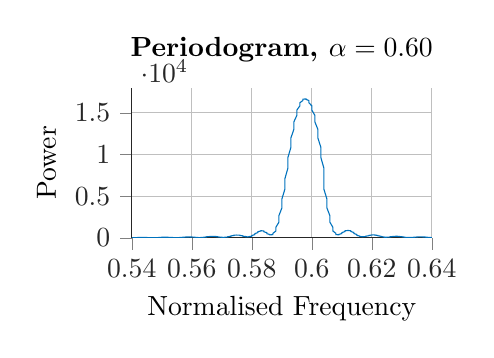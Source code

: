 % This file was created by matlab2tikz v0.4.7 (commit fd1f91e81f99952e85a7de453e57b338734fa875) running on MATLAB 8.4.
% Copyright (c) 2008--2014, Nico Schlömer <nico.schloemer@gmail.com>
% All rights reserved.
% Minimal pgfplots version: 1.3
% 
% The latest updates can be retrieved from
%   http://www.mathworks.com/matlabcentral/fileexchange/22022-matlab2tikz
% where you can also make suggestions and rate matlab2tikz.
% 
%
% defining custom colors
\definecolor{mycolor1}{rgb}{0.0,0.447,0.741}%
%
\begin{tikzpicture}

\begin{axis}[%
width=1.5in,
height=0.75in,
scale only axis,
every outer x axis line/.append style={white!15!black},
every x tick label/.append style={font=\color{white!15!black}},
xmin=0.54,
xmax=0.64,
xlabel={Normalised Frequency},
xmajorgrids,
every outer y axis line/.append style={white!15!black},
every y tick label/.append style={font=\color{white!15!black}},
tick align = outside,
ymin=0,
ymax=18000,
ylabel={Power},
ymajorgrids,
title style={font=\bfseries},
title={Periodogram, $\alpha=0.60$},
axis x line*=bottom,
axis y line*=left
]
\addplot [color=mycolor1,solid,forget plot]
  table[row sep=crcr]{-1	0.891\\
-1.0	0.978\\
-0.999	1.228\\
-0.999	1.602\\
-0.998	2.044\\
-0.998	2.485\\
-0.997	2.859\\
-0.997	3.109\\
-0.996	3.197\\
-0.996	3.11\\
-0.995	2.86\\
-0.995	2.486\\
-0.994	2.045\\
-0.994	1.604\\
-0.993	1.23\\
-0.993	0.98\\
-0.992	0.891\\
-0.992	0.979\\
-0.991	1.229\\
-0.991	1.603\\
-0.99	2.045\\
-0.99	2.487\\
-0.989	2.863\\
-0.989	3.114\\
-0.988	3.203\\
-0.988	3.116\\
-0.987	2.866\\
-0.987	2.492\\
-0.986	2.051\\
-0.986	1.609\\
-0.985	1.233\\
-0.985	0.982\\
-0.984	0.894\\
-0.984	0.981\\
-0.983	1.232\\
-0.983	1.607\\
-0.982	2.051\\
-0.982	2.494\\
-0.981	2.871\\
-0.981	3.124\\
-0.98	3.214\\
-0.98	3.127\\
-0.979	2.878\\
-0.979	2.503\\
-0.979	2.06\\
-0.978	1.616\\
-0.978	1.239\\
-0.977	0.987\\
-0.977	0.898\\
-0.976	0.985\\
-0.976	1.237\\
-0.975	1.614\\
-0.975	2.059\\
-0.974	2.506\\
-0.974	2.885\\
-0.973	3.14\\
-0.973	3.231\\
-0.972	3.144\\
-0.972	2.894\\
-0.971	2.517\\
-0.971	2.072\\
-0.97	1.626\\
-0.97	1.247\\
-0.969	0.993\\
-0.969	0.903\\
-0.968	0.991\\
-0.968	1.244\\
-0.967	1.623\\
-0.967	2.072\\
-0.966	2.521\\
-0.966	2.904\\
-0.965	3.161\\
-0.965	3.253\\
-0.964	3.167\\
-0.964	2.915\\
-0.963	2.537\\
-0.963	2.088\\
-0.962	1.639\\
-0.962	1.257\\
-0.961	1.001\\
-0.961	0.91\\
-0.96	0.999\\
-0.96	1.253\\
-0.959	1.636\\
-0.959	2.088\\
-0.958	2.542\\
-0.958	2.928\\
-0.958	3.188\\
-0.957	3.282\\
-0.957	3.195\\
-0.956	2.942\\
-0.956	2.561\\
-0.955	2.109\\
-0.955	1.655\\
-0.954	1.27\\
-0.954	1.011\\
-0.953	0.919\\
-0.953	1.008\\
-0.952	1.265\\
-0.952	1.651\\
-0.951	2.108\\
-0.951	2.567\\
-0.95	2.957\\
-0.95	3.22\\
-0.949	3.316\\
-0.949	3.23\\
-0.948	2.975\\
-0.948	2.589\\
-0.947	2.133\\
-0.947	1.675\\
-0.946	1.285\\
-0.946	1.023\\
-0.945	0.93\\
-0.945	1.019\\
-0.944	1.279\\
-0.944	1.67\\
-0.943	2.132\\
-0.943	2.597\\
-0.942	2.992\\
-0.942	3.26\\
-0.941	3.357\\
-0.941	3.271\\
-0.94	3.013\\
-0.94	2.623\\
-0.939	2.161\\
-0.939	1.697\\
-0.938	1.302\\
-0.938	1.037\\
-0.938	0.942\\
-0.937	1.033\\
-0.937	1.296\\
-0.936	1.691\\
-0.936	2.161\\
-0.935	2.632\\
-0.935	3.034\\
-0.934	3.305\\
-0.934	3.405\\
-0.933	3.318\\
-0.933	3.057\\
-0.932	2.662\\
-0.932	2.194\\
-0.931	1.723\\
-0.931	1.322\\
-0.93	1.053\\
-0.93	0.956\\
-0.929	1.048\\
-0.929	1.315\\
-0.928	1.717\\
-0.928	2.193\\
-0.927	2.672\\
-0.927	3.081\\
-0.926	3.357\\
-0.926	3.46\\
-0.925	3.372\\
-0.925	3.108\\
-0.924	2.707\\
-0.924	2.231\\
-0.923	1.753\\
-0.923	1.345\\
-0.922	1.071\\
-0.922	0.972\\
-0.921	1.065\\
-0.921	1.337\\
-0.92	1.746\\
-0.92	2.231\\
-0.919	2.718\\
-0.919	3.135\\
-0.918	3.417\\
-0.918	3.522\\
-0.917	3.434\\
-0.917	3.165\\
-0.917	2.758\\
-0.916	2.274\\
-0.916	1.787\\
-0.915	1.371\\
-0.915	1.092\\
-0.914	0.991\\
-0.914	1.085\\
-0.913	1.362\\
-0.913	1.778\\
-0.912	2.273\\
-0.912	2.771\\
-0.911	3.196\\
-0.911	3.485\\
-0.91	3.592\\
-0.91	3.503\\
-0.909	3.23\\
-0.909	2.815\\
-0.908	2.322\\
-0.908	1.825\\
-0.907	1.401\\
-0.907	1.115\\
-0.906	1.012\\
-0.906	1.108\\
-0.905	1.39\\
-0.905	1.815\\
-0.904	2.321\\
-0.904	2.829\\
-0.903	3.265\\
-0.903	3.56\\
-0.902	3.671\\
-0.902	3.581\\
-0.901	3.303\\
-0.901	2.879\\
-0.9	2.375\\
-0.9	1.867\\
-0.899	1.433\\
-0.899	1.141\\
-0.898	1.035\\
-0.898	1.133\\
-0.897	1.421\\
-0.897	1.857\\
-0.896	2.374\\
-0.896	2.895\\
-0.896	3.341\\
-0.895	3.645\\
-0.895	3.76\\
-0.894	3.668\\
-0.894	3.384\\
-0.893	2.951\\
-0.893	2.435\\
-0.892	1.915\\
-0.892	1.47\\
-0.891	1.17\\
-0.891	1.061\\
-0.89	1.161\\
-0.89	1.456\\
-0.889	1.903\\
-0.889	2.434\\
-0.888	2.969\\
-0.888	3.427\\
-0.887	3.74\\
-0.887	3.858\\
-0.886	3.765\\
-0.886	3.475\\
-0.885	3.031\\
-0.885	2.501\\
-0.884	1.967\\
-0.884	1.511\\
-0.883	1.202\\
-0.883	1.09\\
-0.882	1.192\\
-0.882	1.495\\
-0.881	1.954\\
-0.881	2.5\\
-0.88	3.05\\
-0.88	3.523\\
-0.879	3.845\\
-0.879	3.968\\
-0.878	3.873\\
-0.878	3.576\\
-0.877	3.12\\
-0.877	2.575\\
-0.876	2.026\\
-0.876	1.556\\
-0.875	1.238\\
-0.875	1.122\\
-0.875	1.227\\
-0.874	1.539\\
-0.874	2.011\\
-0.873	2.574\\
-0.873	3.141\\
-0.872	3.629\\
-0.872	3.962\\
-0.871	4.09\\
-0.871	3.993\\
-0.87	3.687\\
-0.87	3.218\\
-0.869	2.657\\
-0.869	2.091\\
-0.868	1.606\\
-0.868	1.278\\
-0.867	1.158\\
-0.867	1.266\\
-0.866	1.587\\
-0.866	2.075\\
-0.865	2.656\\
-0.865	3.242\\
-0.864	3.746\\
-0.864	4.091\\
-0.863	4.225\\
-0.863	4.127\\
-0.862	3.811\\
-0.862	3.327\\
-0.861	2.748\\
-0.861	2.163\\
-0.86	1.662\\
-0.86	1.322\\
-0.859	1.198\\
-0.859	1.309\\
-0.858	1.641\\
-0.858	2.145\\
-0.857	2.746\\
-0.857	3.354\\
-0.856	3.877\\
-0.856	4.235\\
-0.855	4.375\\
-0.855	4.274\\
-0.854	3.949\\
-0.854	3.449\\
-0.854	2.849\\
-0.853	2.243\\
-0.853	1.724\\
-0.852	1.371\\
-0.852	1.242\\
-0.851	1.356\\
-0.851	1.701\\
-0.85	2.223\\
-0.85	2.847\\
-0.849	3.478\\
-0.849	4.022\\
-0.848	4.395\\
-0.848	4.541\\
-0.847	4.439\\
-0.847	4.102\\
-0.846	3.583\\
-0.846	2.962\\
-0.845	2.332\\
-0.845	1.792\\
-0.844	1.426\\
-0.844	1.291\\
-0.843	1.409\\
-0.843	1.767\\
-0.842	2.31\\
-0.842	2.959\\
-0.841	3.616\\
-0.841	4.183\\
-0.84	4.572\\
-0.84	4.726\\
-0.839	4.621\\
-0.839	4.272\\
-0.838	3.733\\
-0.838	3.086\\
-0.837	2.431\\
-0.837	1.869\\
-0.836	1.486\\
-0.836	1.345\\
-0.835	1.468\\
-0.835	1.84\\
-0.834	2.407\\
-0.834	3.084\\
-0.833	3.77\\
-0.833	4.362\\
-0.833	4.77\\
-0.832	4.932\\
-0.832	4.824\\
-0.831	4.461\\
-0.831	3.9\\
-0.83	3.225\\
-0.83	2.542\\
-0.829	1.954\\
-0.829	1.554\\
-0.828	1.405\\
-0.828	1.534\\
-0.827	1.922\\
-0.827	2.514\\
-0.826	3.222\\
-0.826	3.941\\
-0.825	4.561\\
-0.825	4.99\\
-0.824	5.161\\
-0.824	5.05\\
-0.823	4.672\\
-0.823	4.086\\
-0.822	3.38\\
-0.822	2.664\\
-0.821	2.049\\
-0.821	1.629\\
-0.82	1.473\\
-0.82	1.607\\
-0.819	2.013\\
-0.819	2.634\\
-0.818	3.377\\
-0.818	4.131\\
-0.817	4.783\\
-0.817	5.235\\
-0.816	5.417\\
-0.816	5.302\\
-0.815	4.908\\
-0.815	4.293\\
-0.814	3.554\\
-0.814	2.802\\
-0.813	2.155\\
-0.813	1.714\\
-0.812	1.548\\
-0.812	1.688\\
-0.812	2.115\\
-0.811	2.768\\
-0.811	3.55\\
-0.81	4.344\\
-0.81	5.032\\
-0.809	5.509\\
-0.809	5.704\\
-0.808	5.585\\
-0.808	5.171\\
-0.807	4.526\\
-0.807	3.748\\
-0.806	2.956\\
-0.806	2.274\\
-0.805	1.808\\
-0.805	1.633\\
-0.804	1.779\\
-0.804	2.229\\
-0.803	2.918\\
-0.803	3.743\\
-0.802	4.583\\
-0.802	5.311\\
-0.801	5.818\\
-0.801	6.025\\
-0.8	5.902\\
-0.8	5.468\\
-0.799	4.788\\
-0.799	3.966\\
-0.798	3.129\\
-0.798	2.408\\
-0.797	1.914\\
-0.797	1.728\\
-0.796	1.882\\
-0.796	2.357\\
-0.795	3.086\\
-0.795	3.961\\
-0.794	4.852\\
-0.794	5.625\\
-0.793	6.164\\
-0.793	6.387\\
-0.792	6.26\\
-0.792	5.802\\
-0.792	5.083\\
-0.791	4.212\\
-0.791	3.325\\
-0.79	2.559\\
-0.79	2.034\\
-0.789	1.835\\
-0.789	1.998\\
-0.788	2.502\\
-0.788	3.276\\
-0.787	4.207\\
-0.787	5.155\\
-0.786	5.98\\
-0.786	6.556\\
-0.785	6.797\\
-0.785	6.665\\
-0.784	6.18\\
-0.784	5.417\\
-0.783	4.491\\
-0.783	3.547\\
-0.782	2.73\\
-0.782	2.17\\
-0.781	1.957\\
-0.781	2.129\\
-0.78	2.666\\
-0.78	3.491\\
-0.779	4.485\\
-0.779	5.499\\
-0.778	6.382\\
-0.778	7.001\\
-0.777	7.262\\
-0.777	7.125\\
-0.776	6.61\\
-0.776	5.796\\
-0.775	4.809\\
-0.775	3.799\\
-0.774	2.925\\
-0.774	2.325\\
-0.773	2.095\\
-0.773	2.278\\
-0.772	2.852\\
-0.772	3.736\\
-0.771	4.802\\
-0.771	5.891\\
-0.771	6.841\\
-0.77	7.508\\
-0.77	7.792\\
-0.769	7.649\\
-0.769	7.101\\
-0.768	6.23\\
-0.768	5.172\\
-0.767	4.088\\
-0.767	3.149\\
-0.766	2.502\\
-0.766	2.253\\
-0.765	2.448\\
-0.765	3.064\\
-0.764	4.016\\
-0.764	5.164\\
-0.763	6.339\\
-0.763	7.365\\
-0.762	8.089\\
-0.762	8.4\\
-0.761	8.251\\
-0.761	7.665\\
-0.76	6.729\\
-0.76	5.589\\
-0.759	4.421\\
-0.759	3.406\\
-0.758	2.706\\
-0.758	2.435\\
-0.757	2.644\\
-0.757	3.308\\
-0.756	4.337\\
-0.756	5.58\\
-0.755	6.854\\
-0.755	7.97\\
-0.754	8.759\\
-0.754	9.102\\
-0.753	8.947\\
-0.753	8.316\\
-0.752	7.307\\
-0.752	6.073\\
-0.751	4.806\\
-0.751	3.704\\
-0.75	2.942\\
-0.75	2.646\\
-0.75	2.87\\
-0.749	3.591\\
-0.749	4.709\\
-0.748	6.062\\
-0.748	7.452\\
-0.747	8.671\\
-0.747	9.536\\
-0.746	9.917\\
-0.746	9.755\\
-0.745	9.074\\
-0.745	7.979\\
-0.744	6.636\\
-0.744	5.255\\
-0.743	4.052\\
-0.743	3.218\\
-0.742	2.892\\
-0.742	3.133\\
-0.741	3.919\\
-0.741	5.141\\
-0.74	6.624\\
-0.74	8.148\\
-0.739	9.489\\
-0.739	10.445\\
-0.738	10.871\\
-0.738	10.702\\
-0.737	9.964\\
-0.737	8.768\\
-0.736	7.298\\
-0.736	5.784\\
-0.735	4.461\\
-0.735	3.543\\
-0.734	3.18\\
-0.734	3.443\\
-0.733	4.305\\
-0.733	5.649\\
-0.732	7.283\\
-0.732	8.968\\
-0.731	10.453\\
-0.731	11.516\\
-0.73	11.997\\
-0.73	11.821\\
-0.729	11.015\\
-0.729	9.702\\
-0.729	8.083\\
-0.728	6.411\\
-0.728	4.948\\
-0.727	3.928\\
-0.727	3.522\\
-0.726	3.809\\
-0.726	4.761\\
-0.725	6.251\\
-0.725	8.066\\
-0.724	9.941\\
-0.724	11.598\\
-0.723	12.791\\
-0.723	13.338\\
-0.722	13.156\\
-0.722	12.272\\
-0.721	10.82\\
-0.721	9.024\\
-0.72	7.163\\
-0.72	5.531\\
-0.719	4.39\\
-0.719	3.932\\
-0.718	4.247\\
-0.718	5.307\\
-0.717	6.97\\
-0.717	9.002\\
-0.716	11.107\\
-0.716	12.974\\
-0.715	14.324\\
-0.715	14.953\\
-0.714	14.766\\
-0.714	13.789\\
-0.713	12.172\\
-0.713	10.163\\
-0.712	8.075\\
-0.712	6.239\\
-0.711	4.951\\
-0.711	4.429\\
-0.71	4.776\\
-0.71	5.966\\
-0.709	7.84\\
-0.709	10.137\\
-0.708	12.522\\
-0.708	14.645\\
-0.708	16.19\\
-0.707	16.923\\
-0.707	16.733\\
-0.706	15.646\\
-0.706	13.829\\
-0.705	11.561\\
-0.705	9.197\\
-0.704	7.111\\
-0.704	5.641\\
-0.703	5.039\\
-0.703	5.425\\
-0.702	6.773\\
-0.702	8.907\\
-0.701	11.529\\
-0.701	14.262\\
-0.7	16.705\\
-0.7	18.493\\
-0.699	19.359\\
-0.699	19.17\\
-0.698	17.952\\
-0.698	15.89\\
-0.697	13.304\\
-0.697	10.597\\
-0.696	8.2\\
-0.696	6.504\\
-0.695	5.8\\
-0.695	6.232\\
-0.694	7.776\\
-0.694	10.233\\
-0.693	13.264\\
-0.693	16.435\\
-0.692	19.282\\
-0.692	21.383\\
-0.691	22.422\\
-0.691	22.241\\
-0.69	20.864\\
-0.69	18.5\\
-0.689	15.516\\
-0.689	12.378\\
-0.688	9.587\\
-0.688	7.601\\
-0.688	6.765\\
-0.687	7.253\\
-0.687	9.043\\
-0.686	11.911\\
-0.686	15.464\\
-0.685	19.198\\
-0.685	22.568\\
-0.684	25.078\\
-0.684	26.349\\
-0.683	26.188\\
-0.683	24.617\\
-0.682	21.873\\
-0.682	18.381\\
-0.681	14.69\\
-0.681	11.391\\
-0.68	9.028\\
-0.68	8.016\\
-0.679	8.573\\
-0.679	10.679\\
-0.678	14.079\\
-0.678	18.314\\
-0.677	22.787\\
-0.677	26.851\\
-0.676	29.908\\
-0.676	31.499\\
-0.675	31.382\\
-0.675	29.571\\
-0.674	26.34\\
-0.674	22.188\\
-0.673	17.771\\
-0.673	13.798\\
-0.672	10.932\\
-0.672	9.68\\
-0.671	10.319\\
-0.671	12.84\\
-0.67	16.948\\
-0.67	22.098\\
-0.669	27.571\\
-0.669	32.582\\
-0.668	36.395\\
-0.668	38.443\\
-0.667	38.413\\
-0.667	36.303\\
-0.667	32.433\\
-0.666	27.402\\
-0.666	22.005\\
-0.665	17.114\\
-0.665	13.553\\
-0.664	11.962\\
-0.664	12.7\\
-0.663	15.781\\
-0.663	20.86\\
-0.662	27.277\\
-0.662	34.149\\
-0.661	40.499\\
-0.661	45.403\\
-0.66	48.131\\
-0.66	48.268\\
-0.659	45.786\\
-0.659	41.059\\
-0.658	34.818\\
-0.658	28.053\\
-0.657	21.865\\
-0.657	17.306\\
-0.656	15.211\\
-0.656	16.069\\
-0.655	19.931\\
-0.655	26.392\\
-0.654	34.637\\
-0.654	43.553\\
-0.653	51.888\\
-0.653	58.439\\
-0.652	62.238\\
-0.652	62.708\\
-0.651	59.767\\
-0.651	53.854\\
-0.65	45.886\\
-0.65	37.13\\
-0.649	29.022\\
-0.649	22.958\\
-0.648	20.074\\
-0.648	21.064\\
-0.647	26.06\\
-0.647	34.587\\
-0.646	45.612\\
-0.646	57.684\\
-0.646	69.14\\
-0.645	78.346\\
-0.645	83.954\\
-0.644	85.117\\
-0.644	81.641\\
-0.643	74.04\\
-0.643	63.488\\
-0.642	51.671\\
-0.642	40.546\\
-0.641	32.057\\
-0.641	27.836\\
-0.64	28.943\\
-0.64	35.675\\
-0.639	47.488\\
-0.639	63.043\\
-0.638	80.37\\
-0.638	97.145\\
-0.637	111.022\\
-0.637	119.998\\
-0.636	122.727\\
-0.636	118.768\\
-0.635	108.691\\
-0.635	94.046\\
-0.634	77.177\\
-0.634	60.908\\
-0.633	48.137\\
-0.633	41.402\\
-0.632	42.473\\
-0.632	52.043\\
-0.631	69.563\\
-0.631	93.254\\
-0.63	120.307\\
-0.63	147.253\\
-0.629	170.449\\
-0.629	186.624\\
-0.628	193.395\\
-0.628	189.693\\
-0.627	176.004\\
-0.627	154.401\\
-0.626	128.338\\
-0.626	102.223\\
-0.625	80.818\\
-0.625	68.552\\
-0.625	68.827\\
-0.624	83.441\\
-0.624	112.201\\
-0.623	152.805\\
-0.623	201.032\\
-0.622	251.23\\
-0.622	297.05\\
-0.621	332.349\\
-0.621	352.12\\
-0.62	353.351\\
-0.62	335.646\\
-0.619	301.528\\
-0.619	256.342\\
-0.618	207.74\\
-0.618	164.792\\
-0.617	136.809\\
-0.617	132.027\\
-0.616	156.319\\
-0.616	212.12\\
-0.615	297.726\\
-0.615	407.109\\
-0.614	530.312\\
-0.614	654.433\\
-0.613	765.12\\
-0.613	848.444\\
-0.612	892.93\\
-0.612	891.525\\
-0.611	843.252\\
-0.611	754.309\\
-0.61	638.471\\
-0.61	516.655\\
-0.609	415.67\\
-0.609	366.22\\
-0.608	400.336\\
-0.608	548.492\\
-0.607	836.685\\
-0.607	1283.805\\
-0.606	1899.563\\
-0.606	2683.218\\
-0.605	3623.242\\
-0.605	4697.976\\
-0.604	5877.216\\
-0.604	7124.544\\
-0.604	8400.188\\
-0.603	9664.076\\
-0.603	10878.769\\
-0.602	12011.984\\
-0.602	13038.414\\
-0.601	13940.721\\
-0.601	14709.593\\
-0.6	15342.941\\
-0.6	15844.357\\
-0.599	16221.078\\
-0.599	16481.746\\
-0.598	16634.26\\
-0.598	16684.012\\
-0.597	16632.75\\
-0.597	16478.208\\
-0.596	16214.557\\
-0.596	15833.611\\
-0.595	15326.644\\
-0.595	14686.553\\
-0.594	13910.099\\
-0.594	12999.896\\
-0.593	11965.894\\
-0.593	10826.104\\
-0.592	9606.45\\
-0.592	8339.707\\
-0.591	7063.601\\
-0.591	5818.262\\
-0.59	4643.269\\
-0.59	3574.619\\
-0.589	2641.92\\
-0.589	1866.121\\
-0.588	1258.015\\
-0.588	817.668\\
-0.587	534.823\\
-0.587	390.24\\
-0.586	357.792\\
-0.586	407.105\\
-0.585	506.454\\
-0.585	625.593\\
-0.584	738.264\\
-0.584	824.112\\
-0.583	869.874\\
-0.583	869.736\\
-0.583	824.902\\
-0.582	742.469\\
-0.582	633.774\\
-0.581	512.468\\
-0.581	392.515\\
-0.58	286.391\\
-0.58	203.645\\
-0.579	149.971\\
-0.579	126.858\\
-0.578	131.798\\
-0.578	158.99\\
-0.577	200.402\\
-0.577	247.018\\
-0.576	290.114\\
-0.576	322.383\\
-0.575	338.771\\
-0.575	336.955\\
-0.574	317.417\\
-0.574	283.132\\
-0.573	238.954\\
-0.573	190.791\\
-0.572	144.704\\
-0.572	106.054\\
-0.571	78.807\\
-0.571	65.084\\
-0.57	64.992\\
-0.57	76.754\\
-0.569	97.086\\
-0.569	121.76\\
-0.568	146.256\\
-0.568	166.422\\
-0.567	179.031\\
-0.567	182.176\\
-0.566	175.452\\
-0.566	159.923\\
-0.565	137.871\\
-0.565	112.4\\
-0.564	86.94\\
-0.564	64.735\\
-0.563	48.391\\
-0.563	39.534\\
-0.562	38.635\\
-0.562	45.004\\
-0.562	56.952\\
-0.561	72.088\\
-0.561	87.704\\
-0.56	101.178\\
-0.56	110.349\\
-0.559	113.806\\
-0.559	111.056\\
-0.558	102.542\\
-0.558	89.539\\
-0.557	73.921\\
-0.557	57.862\\
-0.556	43.507\\
-0.556	32.656\\
-0.555	26.519\\
-0.555	25.569\\
-0.554	29.504\\
-0.554	37.325\\
-0.553	47.517\\
-0.553	58.289\\
-0.552	67.851\\
-0.552	74.674\\
-0.551	77.701\\
-0.551	76.488\\
-0.55	71.235\\
-0.55	62.734\\
-0.549	52.23\\
-0.549	41.213\\
-0.548	31.195\\
-0.548	23.484\\
-0.547	18.999\\
-0.547	18.151\\
-0.546	20.8\\
-0.546	26.301\\
-0.545	33.614\\
-0.545	41.474\\
-0.544	48.586\\
-0.544	53.815\\
-0.543	56.353\\
-0.543	55.819\\
-0.542	52.306\\
-0.542	46.347\\
-0.542	38.821\\
-0.541	30.81\\
-0.541	23.434\\
-0.54	17.681\\
-0.54	14.267\\
-0.539	13.539\\
-0.539	15.435\\
-0.538	19.507\\
-0.538	25.002\\
-0.537	30.981\\
-0.537	36.465\\
-0.536	40.584\\
-0.536	42.699\\
-0.535	42.493\\
-0.535	40.003\\
-0.534	35.609\\
-0.534	29.963\\
-0.533	23.884\\
-0.533	18.233\\
-0.532	13.781\\
-0.532	11.1\\
-0.531	10.48\\
-0.531	11.899\\
-0.53	15.031\\
-0.53	19.306\\
-0.529	24.002\\
-0.529	28.355\\
-0.528	31.675\\
-0.528	33.449\\
-0.527	33.409\\
-0.527	31.565\\
-0.526	28.199\\
-0.526	23.813\\
-0.525	19.047\\
-0.525	14.582\\
-0.524	11.037\\
-0.524	8.877\\
-0.523	8.348\\
-0.523	9.447\\
-0.522	11.929\\
-0.522	15.348\\
-0.521	19.131\\
-0.521	22.667\\
-0.521	25.397\\
-0.52	26.899\\
-0.52	26.945\\
-0.519	25.532\\
-0.519	22.875\\
-0.518	19.372\\
-0.518	15.538\\
-0.517	11.923\\
-0.517	9.035\\
-0.516	7.259\\
-0.516	6.804\\
-0.515	7.68\\
-0.515	9.693\\
-0.514	12.488\\
-0.514	15.6\\
-0.513	18.527\\
-0.513	20.81\\
-0.512	22.094\\
-0.512	22.185\\
-0.511	21.071\\
-0.511	18.924\\
-0.51	16.064\\
-0.51	12.913\\
-0.509	9.929\\
-0.509	7.531\\
-0.508	6.045\\
-0.508	5.652\\
-0.507	6.364\\
-0.507	8.03\\
-0.506	10.357\\
-0.506	12.961\\
-0.505	15.424\\
-0.505	17.359\\
-0.504	18.468\\
-0.504	18.581\\
-0.503	17.683\\
-0.503	15.913\\
-0.502	13.534\\
-0.502	10.901\\
-0.501	8.395\\
-0.501	6.373\\
-0.5	5.112\\
-0.5	4.768\\
-0.5	5.359\\
-0.499	6.76\\
-0.499	8.727\\
-0.498	10.938\\
-0.498	13.038\\
-0.497	14.7\\
-0.497	15.665\\
-0.496	15.788\\
-0.496	15.051\\
-0.495	13.567\\
-0.495	11.559\\
-0.494	9.325\\
-0.494	7.191\\
-0.493	5.463\\
-0.493	4.379\\
-0.492	4.077\\
-0.492	4.575\\
-0.491	5.769\\
-0.491	7.454\\
-0.49	9.354\\
-0.49	11.167\\
-0.489	12.608\\
-0.489	13.456\\
-0.488	13.582\\
-0.488	12.967\\
-0.487	11.705\\
-0.487	9.987\\
-0.486	8.068\\
-0.486	6.229\\
-0.485	4.735\\
-0.485	3.794\\
-0.484	3.527\\
-0.484	3.951\\
-0.483	4.981\\
-0.483	6.44\\
-0.482	8.091\\
-0.482	9.672\\
-0.481	10.935\\
-0.481	11.685\\
-0.48	11.809\\
-0.48	11.288\\
-0.479	10.203\\
-0.479	8.716\\
-0.479	7.05\\
-0.478	5.449\\
-0.478	4.144\\
-0.477	3.319\\
-0.477	3.081\\
-0.476	3.447\\
-0.476	4.345\\
-0.475	5.621\\
-0.475	7.069\\
-0.474	8.46\\
-0.474	9.575\\
-0.473	10.244\\
-0.473	10.364\\
-0.472	9.918\\
-0.472	8.975\\
-0.471	7.676\\
-0.471	6.215\\
-0.47	4.808\\
-0.47	3.659\\
-0.469	2.929\\
-0.469	2.715\\
-0.468	3.035\\
-0.468	3.824\\
-0.467	4.95\\
-0.467	6.231\\
-0.466	7.463\\
-0.466	8.456\\
-0.465	9.056\\
-0.465	9.171\\
-0.464	8.786\\
-0.464	7.958\\
-0.463	6.812\\
-0.463	5.521\\
-0.462	4.275\\
-0.462	3.254\\
-0.461	2.604\\
-0.461	2.412\\
-0.46	2.693\\
-0.46	3.393\\
-0.459	4.394\\
-0.459	5.535\\
-0.458	6.635\\
-0.458	7.525\\
-0.458	8.066\\
-0.457	8.176\\
-0.457	7.839\\
-0.456	7.106\\
-0.456	6.089\\
-0.455	4.939\\
-0.455	3.827\\
-0.454	2.915\\
-0.454	2.332\\
-0.453	2.157\\
-0.453	2.406\\
-0.452	3.031\\
-0.452	3.927\\
-0.451	4.95\\
-0.451	5.94\\
-0.45	6.741\\
-0.45	7.232\\
-0.449	7.337\\
-0.449	7.04\\
-0.448	6.387\\
-0.448	5.477\\
-0.447	4.446\\
-0.447	3.447\\
-0.446	2.626\\
-0.446	2.101\\
-0.445	1.942\\
-0.445	2.164\\
-0.444	2.726\\
-0.444	3.533\\
-0.443	4.456\\
-0.443	5.35\\
-0.442	6.077\\
-0.442	6.524\\
-0.441	6.623\\
-0.441	6.36\\
-0.44	5.774\\
-0.44	4.955\\
-0.439	4.025\\
-0.439	3.123\\
-0.438	2.38\\
-0.438	1.903\\
-0.438	1.757\\
-0.437	1.957\\
-0.437	2.465\\
-0.436	3.196\\
-0.436	4.034\\
-0.435	4.846\\
-0.435	5.508\\
-0.434	5.917\\
-0.434	6.011\\
-0.433	5.776\\
-0.433	5.248\\
-0.432	4.506\\
-0.432	3.663\\
-0.431	2.843\\
-0.431	2.168\\
-0.43	1.733\\
-0.43	1.599\\
-0.429	1.78\\
-0.429	2.241\\
-0.428	2.906\\
-0.428	3.67\\
-0.427	4.412\\
-0.427	5.018\\
-0.426	5.394\\
-0.426	5.483\\
-0.425	5.272\\
-0.425	4.792\\
-0.424	4.118\\
-0.424	3.349\\
-0.423	2.601\\
-0.423	1.983\\
-0.422	1.585\\
-0.422	1.462\\
-0.421	1.626\\
-0.421	2.047\\
-0.42	2.656\\
-0.42	3.355\\
-0.419	4.036\\
-0.419	4.593\\
-0.418	4.94\\
-0.418	5.024\\
-0.417	4.833\\
-0.417	4.396\\
-0.417	3.779\\
-0.416	3.076\\
-0.416	2.39\\
-0.415	1.823\\
-0.415	1.457\\
-0.414	1.342\\
-0.414	1.492\\
-0.413	1.878\\
-0.413	2.438\\
-0.412	3.081\\
-0.412	3.708\\
-0.411	4.222\\
-0.411	4.543\\
-0.41	4.623\\
-0.41	4.449\\
-0.409	4.049\\
-0.409	3.483\\
-0.408	2.836\\
-0.408	2.204\\
-0.407	1.682\\
-0.407	1.344\\
-0.406	1.238\\
-0.406	1.375\\
-0.405	1.731\\
-0.405	2.246\\
-0.404	2.841\\
-0.404	3.42\\
-0.403	3.896\\
-0.403	4.194\\
-0.402	4.27\\
-0.402	4.112\\
-0.401	3.744\\
-0.401	3.222\\
-0.4	2.624\\
-0.4	2.041\\
-0.399	1.557\\
-0.399	1.244\\
-0.398	1.145\\
-0.398	1.272\\
-0.397	1.601\\
-0.397	2.078\\
-0.396	2.629\\
-0.396	3.166\\
-0.396	3.608\\
-0.395	3.886\\
-0.395	3.958\\
-0.394	3.814\\
-0.394	3.474\\
-0.393	2.991\\
-0.393	2.437\\
-0.392	1.896\\
-0.392	1.447\\
-0.391	1.156\\
-0.391	1.064\\
-0.39	1.18\\
-0.39	1.486\\
-0.389	1.929\\
-0.389	2.441\\
-0.388	2.942\\
-0.388	3.354\\
-0.387	3.614\\
-0.387	3.682\\
-0.386	3.549\\
-0.386	3.234\\
-0.385	2.786\\
-0.385	2.271\\
-0.384	1.767\\
-0.384	1.349\\
-0.383	1.077\\
-0.383	0.991\\
-0.382	1.099\\
-0.382	1.383\\
-0.381	1.797\\
-0.381	2.274\\
-0.38	2.742\\
-0.38	3.127\\
-0.379	3.371\\
-0.379	3.436\\
-0.378	3.313\\
-0.378	3.02\\
-0.377	2.602\\
-0.377	2.122\\
-0.376	1.652\\
-0.376	1.261\\
-0.375	1.007\\
-0.375	0.926\\
-0.375	1.027\\
-0.374	1.292\\
-0.374	1.678\\
-0.373	2.125\\
-0.373	2.563\\
-0.372	2.924\\
-0.372	3.153\\
-0.371	3.216\\
-0.371	3.101\\
-0.37	2.829\\
-0.37	2.438\\
-0.369	1.989\\
-0.369	1.549\\
-0.368	1.183\\
-0.368	0.944\\
-0.367	0.868\\
-0.367	0.962\\
-0.366	1.21\\
-0.366	1.573\\
-0.365	1.992\\
-0.365	2.403\\
-0.364	2.742\\
-0.364	2.958\\
-0.363	3.018\\
-0.363	2.912\\
-0.362	2.656\\
-0.362	2.291\\
-0.361	1.869\\
-0.361	1.456\\
-0.36	1.112\\
-0.36	0.888\\
-0.359	0.816\\
-0.359	0.904\\
-0.358	1.137\\
-0.358	1.477\\
-0.357	1.872\\
-0.357	2.259\\
-0.356	2.579\\
-0.356	2.783\\
-0.355	2.84\\
-0.355	2.741\\
-0.354	2.501\\
-0.354	2.157\\
-0.354	1.761\\
-0.353	1.372\\
-0.353	1.048\\
-0.352	0.837\\
-0.352	0.768\\
-0.351	0.851\\
-0.351	1.071\\
-0.35	1.391\\
-0.35	1.763\\
-0.349	2.129\\
-0.349	2.431\\
-0.348	2.624\\
-0.348	2.679\\
-0.347	2.586\\
-0.347	2.361\\
-0.346	2.037\\
-0.346	1.664\\
-0.345	1.296\\
-0.345	0.99\\
-0.344	0.791\\
-0.344	0.726\\
-0.343	0.804\\
-0.343	1.011\\
-0.342	1.314\\
-0.342	1.665\\
-0.341	2.011\\
-0.341	2.297\\
-0.34	2.481\\
-0.34	2.533\\
-0.339	2.446\\
-0.339	2.234\\
-0.338	1.928\\
-0.338	1.575\\
-0.337	1.228\\
-0.337	0.938\\
-0.336	0.749\\
-0.336	0.687\\
-0.335	0.76\\
-0.335	0.956\\
-0.334	1.243\\
-0.334	1.577\\
-0.333	1.904\\
-0.333	2.176\\
-0.333	2.35\\
-0.332	2.4\\
-0.332	2.319\\
-0.331	2.118\\
-0.331	1.828\\
-0.33	1.494\\
-0.33	1.165\\
-0.329	0.89\\
-0.329	0.71\\
-0.328	0.652\\
-0.328	0.721\\
-0.327	0.907\\
-0.327	1.179\\
-0.326	1.496\\
-0.326	1.807\\
-0.325	2.065\\
-0.325	2.231\\
-0.324	2.28\\
-0.324	2.203\\
-0.323	2.013\\
-0.323	1.738\\
-0.322	1.42\\
-0.322	1.108\\
-0.321	0.847\\
-0.321	0.676\\
-0.32	0.62\\
-0.32	0.685\\
-0.319	0.862\\
-0.319	1.121\\
-0.318	1.422\\
-0.318	1.718\\
-0.317	1.965\\
-0.317	2.123\\
-0.316	2.169\\
-0.316	2.097\\
-0.315	1.916\\
-0.315	1.655\\
-0.314	1.353\\
-0.314	1.055\\
-0.313	0.807\\
-0.313	0.644\\
-0.312	0.59\\
-0.312	0.653\\
-0.312	0.821\\
-0.311	1.068\\
-0.311	1.354\\
-0.31	1.637\\
-0.31	1.872\\
-0.309	2.024\\
-0.309	2.068\\
-0.308	2.0\\
-0.308	1.828\\
-0.307	1.579\\
-0.307	1.291\\
-0.306	1.008\\
-0.306	0.77\\
-0.305	0.615\\
-0.305	0.563\\
-0.304	0.623\\
-0.304	0.783\\
-0.303	1.019\\
-0.303	1.293\\
-0.302	1.563\\
-0.302	1.788\\
-0.301	1.933\\
-0.301	1.976\\
-0.3	1.911\\
-0.3	1.747\\
-0.299	1.51\\
-0.299	1.235\\
-0.298	0.964\\
-0.298	0.737\\
-0.297	0.588\\
-0.297	0.539\\
-0.296	0.595\\
-0.296	0.749\\
-0.295	0.974\\
-0.295	1.236\\
-0.294	1.495\\
-0.294	1.71\\
-0.293	1.849\\
-0.293	1.891\\
-0.292	1.829\\
-0.292	1.673\\
-0.292	1.446\\
-0.291	1.183\\
-0.291	0.923\\
-0.29	0.706\\
-0.29	0.563\\
-0.289	0.516\\
-0.289	0.57\\
-0.288	0.717\\
-0.288	0.933\\
-0.287	1.184\\
-0.287	1.432\\
-0.286	1.639\\
-0.286	1.773\\
-0.285	1.813\\
-0.285	1.754\\
-0.284	1.604\\
-0.284	1.387\\
-0.283	1.135\\
-0.283	0.886\\
-0.282	0.677\\
-0.282	0.54\\
-0.281	0.495\\
-0.281	0.547\\
-0.28	0.688\\
-0.28	0.895\\
-0.279	1.136\\
-0.279	1.374\\
-0.278	1.573\\
-0.278	1.702\\
-0.277	1.741\\
-0.277	1.685\\
-0.276	1.541\\
-0.276	1.333\\
-0.275	1.091\\
-0.275	0.852\\
-0.274	0.651\\
-0.274	0.52\\
-0.273	0.476\\
-0.273	0.525\\
-0.272	0.661\\
-0.272	0.86\\
-0.271	1.092\\
-0.271	1.321\\
-0.271	1.512\\
-0.27	1.636\\
-0.27	1.674\\
-0.269	1.621\\
-0.269	1.483\\
-0.268	1.283\\
-0.268	1.05\\
-0.267	0.82\\
-0.267	0.627\\
-0.266	0.5\\
-0.266	0.458\\
-0.265	0.506\\
-0.265	0.636\\
-0.264	0.827\\
-0.264	1.051\\
-0.263	1.272\\
-0.263	1.456\\
-0.262	1.576\\
-0.262	1.613\\
-0.261	1.561\\
-0.261	1.429\\
-0.26	1.236\\
-0.26	1.012\\
-0.259	0.791\\
-0.259	0.605\\
-0.258	0.482\\
-0.258	0.441\\
-0.257	0.487\\
-0.257	0.613\\
-0.256	0.797\\
-0.256	1.013\\
-0.255	1.226\\
-0.255	1.404\\
-0.254	1.52\\
-0.254	1.556\\
-0.253	1.507\\
-0.253	1.379\\
-0.252	1.194\\
-0.252	0.977\\
-0.251	0.763\\
-0.251	0.584\\
-0.25	0.466\\
-0.25	0.426\\
-0.25	0.47\\
-0.249	0.591\\
-0.249	0.77\\
-0.248	0.978\\
-0.248	1.184\\
-0.247	1.356\\
-0.247	1.469\\
-0.246	1.504\\
-0.246	1.456\\
-0.245	1.333\\
-0.245	1.154\\
-0.244	0.945\\
-0.244	0.738\\
-0.243	0.565\\
-0.243	0.45\\
-0.242	0.412\\
-0.242	0.455\\
-0.241	0.572\\
-0.241	0.744\\
-0.24	0.946\\
-0.24	1.145\\
-0.239	1.312\\
-0.239	1.421\\
-0.238	1.455\\
-0.238	1.409\\
-0.237	1.29\\
-0.237	1.117\\
-0.236	0.915\\
-0.236	0.715\\
-0.235	0.547\\
-0.235	0.436\\
-0.234	0.399\\
-0.234	0.44\\
-0.233	0.553\\
-0.233	0.72\\
-0.232	0.916\\
-0.232	1.109\\
-0.231	1.271\\
-0.231	1.376\\
-0.23	1.41\\
-0.23	1.365\\
-0.229	1.251\\
-0.229	1.083\\
-0.229	0.887\\
-0.228	0.693\\
-0.228	0.53\\
-0.227	0.423\\
-0.227	0.387\\
-0.226	0.427\\
-0.226	0.536\\
-0.225	0.698\\
-0.225	0.888\\
-0.224	1.075\\
-0.224	1.232\\
-0.223	1.335\\
-0.223	1.367\\
-0.222	1.325\\
-0.222	1.214\\
-0.221	1.051\\
-0.221	0.861\\
-0.22	0.673\\
-0.22	0.515\\
-0.219	0.411\\
-0.219	0.376\\
-0.218	0.414\\
-0.218	0.521\\
-0.217	0.678\\
-0.217	0.862\\
-0.216	1.044\\
-0.216	1.197\\
-0.215	1.297\\
-0.215	1.328\\
-0.214	1.287\\
-0.214	1.18\\
-0.213	1.022\\
-0.213	0.837\\
-0.212	0.654\\
-0.212	0.501\\
-0.211	0.399\\
-0.211	0.365\\
-0.21	0.403\\
-0.21	0.506\\
-0.209	0.659\\
-0.209	0.838\\
-0.208	1.015\\
-0.208	1.164\\
-0.208	1.261\\
-0.207	1.292\\
-0.207	1.252\\
-0.206	1.148\\
-0.206	0.994\\
-0.205	0.815\\
-0.205	0.637\\
-0.204	0.488\\
-0.204	0.389\\
-0.203	0.355\\
-0.203	0.392\\
-0.202	0.492\\
-0.202	0.641\\
-0.201	0.815\\
-0.201	0.988\\
-0.2	1.133\\
-0.2	1.228\\
-0.199	1.258\\
-0.199	1.22\\
-0.198	1.118\\
-0.198	0.969\\
-0.197	0.794\\
-0.197	0.621\\
-0.196	0.475\\
-0.196	0.379\\
-0.195	0.346\\
-0.195	0.382\\
-0.194	0.48\\
-0.194	0.625\\
-0.193	0.794\\
-0.193	0.963\\
-0.192	1.104\\
-0.192	1.197\\
-0.191	1.227\\
-0.191	1.19\\
-0.19	1.091\\
-0.19	0.945\\
-0.189	0.775\\
-0.189	0.606\\
-0.188	0.464\\
-0.188	0.37\\
-0.188	0.338\\
-0.187	0.372\\
-0.187	0.468\\
-0.186	0.609\\
-0.186	0.775\\
-0.185	0.94\\
-0.185	1.078\\
-0.184	1.168\\
-0.184	1.198\\
-0.183	1.161\\
-0.183	1.065\\
-0.182	0.923\\
-0.182	0.757\\
-0.181	0.592\\
-0.181	0.453\\
-0.18	0.361\\
-0.18	0.33\\
-0.179	0.364\\
-0.179	0.457\\
-0.178	0.595\\
-0.178	0.757\\
-0.177	0.918\\
-0.177	1.053\\
-0.176	1.142\\
-0.176	1.171\\
-0.175	1.135\\
-0.175	1.041\\
-0.174	0.902\\
-0.174	0.74\\
-0.173	0.579\\
-0.173	0.443\\
-0.172	0.353\\
-0.172	0.323\\
-0.171	0.356\\
-0.171	0.447\\
-0.17	0.582\\
-0.17	0.74\\
-0.169	0.898\\
-0.169	1.03\\
-0.168	1.117\\
-0.168	1.146\\
-0.167	1.111\\
-0.167	1.019\\
-0.167	0.883\\
-0.166	0.725\\
-0.166	0.567\\
-0.165	0.434\\
-0.165	0.346\\
-0.164	0.316\\
-0.164	0.348\\
-0.163	0.437\\
-0.163	0.57\\
-0.162	0.725\\
-0.162	0.879\\
-0.161	1.009\\
-0.161	1.094\\
-0.16	1.122\\
-0.16	1.089\\
-0.159	0.998\\
-0.159	0.866\\
-0.158	0.71\\
-0.158	0.556\\
-0.157	0.425\\
-0.157	0.339\\
-0.156	0.31\\
-0.156	0.341\\
-0.155	0.428\\
-0.155	0.558\\
-0.154	0.71\\
-0.154	0.862\\
-0.153	0.989\\
-0.153	1.073\\
-0.152	1.1\\
-0.152	1.068\\
-0.151	0.979\\
-0.151	0.849\\
-0.15	0.697\\
-0.15	0.545\\
-0.149	0.417\\
-0.149	0.333\\
-0.148	0.304\\
-0.148	0.335\\
-0.147	0.42\\
-0.147	0.548\\
-0.146	0.697\\
-0.146	0.846\\
-0.146	0.971\\
-0.145	1.053\\
-0.145	1.08\\
-0.144	1.048\\
-0.144	0.962\\
-0.143	0.834\\
-0.143	0.684\\
-0.142	0.536\\
-0.142	0.41\\
-0.141	0.327\\
-0.141	0.298\\
-0.14	0.329\\
-0.14	0.413\\
-0.139	0.538\\
-0.139	0.685\\
-0.138	0.831\\
-0.138	0.954\\
-0.137	1.035\\
-0.137	1.062\\
-0.136	1.03\\
-0.136	0.945\\
-0.135	0.82\\
-0.135	0.673\\
-0.134	0.527\\
-0.134	0.403\\
-0.133	0.321\\
-0.133	0.293\\
-0.132	0.323\\
-0.132	0.406\\
-0.131	0.529\\
-0.131	0.673\\
-0.13	0.817\\
-0.13	0.938\\
-0.129	1.018\\
-0.129	1.044\\
-0.128	1.014\\
-0.128	0.93\\
-0.127	0.807\\
-0.127	0.662\\
-0.126	0.519\\
-0.126	0.397\\
-0.125	0.316\\
-0.125	0.289\\
-0.125	0.318\\
-0.124	0.399\\
-0.124	0.52\\
-0.123	0.663\\
-0.123	0.804\\
-0.122	0.923\\
-0.122	1.002\\
-0.121	1.029\\
-0.121	0.998\\
-0.12	0.916\\
-0.12	0.795\\
-0.119	0.653\\
-0.119	0.511\\
-0.118	0.391\\
-0.118	0.312\\
-0.117	0.285\\
-0.117	0.313\\
-0.116	0.393\\
-0.116	0.513\\
-0.115	0.653\\
-0.115	0.792\\
-0.114	0.91\\
-0.114	0.988\\
-0.113	1.014\\
-0.113	0.984\\
-0.112	0.904\\
-0.112	0.784\\
-0.111	0.644\\
-0.111	0.504\\
-0.11	0.386\\
-0.11	0.308\\
-0.109	0.281\\
-0.109	0.309\\
-0.108	0.388\\
-0.108	0.506\\
-0.107	0.644\\
-0.107	0.782\\
-0.106	0.898\\
-0.106	0.975\\
-0.105	1.001\\
-0.105	0.971\\
-0.104	0.892\\
-0.104	0.774\\
-0.104	0.636\\
-0.103	0.498\\
-0.103	0.381\\
-0.102	0.304\\
-0.102	0.277\\
-0.101	0.305\\
-0.101	0.383\\
-0.1	0.499\\
-0.1	0.636\\
-0.099	0.772\\
-0.099	0.887\\
-0.098	0.963\\
-0.098	0.988\\
-0.097	0.96\\
-0.097	0.881\\
-0.096	0.765\\
-0.096	0.628\\
-0.095	0.492\\
-0.095	0.377\\
-0.094	0.3\\
-0.094	0.274\\
-0.093	0.301\\
-0.093	0.378\\
-0.092	0.493\\
-0.092	0.628\\
-0.091	0.763\\
-0.091	0.876\\
-0.09	0.952\\
-0.09	0.977\\
-0.089	0.949\\
-0.089	0.872\\
-0.088	0.756\\
-0.088	0.621\\
-0.087	0.487\\
-0.087	0.373\\
-0.086	0.297\\
-0.086	0.271\\
-0.085	0.298\\
-0.085	0.374\\
-0.084	0.488\\
-0.084	0.621\\
-0.083	0.755\\
-0.083	0.867\\
-0.083	0.942\\
-0.082	0.967\\
-0.082	0.939\\
-0.081	0.863\\
-0.081	0.749\\
-0.08	0.615\\
-0.08	0.482\\
-0.079	0.369\\
-0.079	0.294\\
-0.078	0.268\\
-0.078	0.295\\
-0.077	0.37\\
-0.077	0.483\\
-0.076	0.615\\
-0.076	0.747\\
-0.075	0.859\\
-0.075	0.933\\
-0.074	0.958\\
-0.074	0.931\\
-0.073	0.855\\
-0.073	0.742\\
-0.072	0.61\\
-0.072	0.478\\
-0.071	0.366\\
-0.071	0.292\\
-0.07	0.266\\
-0.07	0.292\\
-0.069	0.367\\
-0.069	0.479\\
-0.068	0.61\\
-0.068	0.741\\
-0.067	0.851\\
-0.067	0.925\\
-0.066	0.95\\
-0.066	0.923\\
-0.065	0.848\\
-0.065	0.736\\
-0.064	0.605\\
-0.064	0.474\\
-0.063	0.363\\
-0.063	0.289\\
-0.062	0.264\\
-0.062	0.29\\
-0.062	0.364\\
-0.061	0.475\\
-0.061	0.605\\
-0.06	0.735\\
-0.06	0.845\\
-0.059	0.918\\
-0.059	0.943\\
-0.058	0.916\\
-0.058	0.842\\
-0.057	0.731\\
-0.057	0.601\\
-0.056	0.471\\
-0.056	0.361\\
-0.055	0.287\\
-0.055	0.262\\
-0.054	0.288\\
-0.054	0.362\\
-0.053	0.471\\
-0.053	0.601\\
-0.052	0.73\\
-0.052	0.839\\
-0.051	0.912\\
-0.051	0.937\\
-0.05	0.91\\
-0.05	0.837\\
-0.049	0.727\\
-0.049	0.597\\
-0.048	0.468\\
-0.048	0.359\\
-0.047	0.286\\
-0.047	0.26\\
-0.046	0.286\\
-0.046	0.359\\
-0.045	0.469\\
-0.045	0.597\\
-0.044	0.726\\
-0.044	0.834\\
-0.043	0.907\\
-0.043	0.932\\
-0.042	0.905\\
-0.042	0.832\\
-0.042	0.723\\
-0.041	0.594\\
-0.041	0.466\\
-0.04	0.357\\
-0.04	0.284\\
-0.039	0.259\\
-0.039	0.285\\
-0.038	0.357\\
-0.038	0.466\\
-0.037	0.594\\
-0.037	0.722\\
-0.036	0.83\\
-0.036	0.902\\
-0.035	0.927\\
-0.035	0.901\\
-0.034	0.828\\
-0.034	0.72\\
-0.033	0.592\\
-0.033	0.464\\
-0.032	0.355\\
-0.032	0.283\\
-0.031	0.258\\
-0.031	0.283\\
-0.03	0.356\\
-0.03	0.464\\
-0.029	0.592\\
-0.029	0.719\\
-0.028	0.827\\
-0.028	0.899\\
-0.027	0.924\\
-0.027	0.898\\
-0.026	0.826\\
-0.026	0.717\\
-0.025	0.59\\
-0.025	0.462\\
-0.024	0.354\\
-0.024	0.282\\
-0.023	0.257\\
-0.023	0.282\\
-0.022	0.355\\
-0.022	0.463\\
-0.021	0.59\\
-0.021	0.717\\
-0.021	0.824\\
-0.02	0.896\\
-0.02	0.921\\
-0.019	0.896\\
-0.019	0.824\\
-0.018	0.716\\
-0.018	0.588\\
-0.017	0.461\\
-0.017	0.354\\
-0.016	0.282\\
-0.016	0.256\\
-0.015	0.282\\
-0.015	0.354\\
-0.014	0.461\\
-0.014	0.588\\
-0.013	0.715\\
-0.013	0.823\\
-0.012	0.895\\
-0.012	0.92\\
-0.011	0.894\\
-0.011	0.822\\
-0.01	0.715\\
-0.01	0.588\\
-0.009	0.461\\
-0.009	0.353\\
-0.008	0.281\\
-0.008	0.256\\
-0.007	0.281\\
-0.007	0.353\\
-0.006	0.461\\
-0.006	0.588\\
-0.005	0.714\\
-0.005	0.822\\
-0.004	0.894\\
-0.004	0.919\\
-0.003	0.893\\
-0.003	0.822\\
-0.002	0.714\\
-0.002	0.587\\
-0.001	0.46\\
-0.001	0.353\\
-0.0	0.281\\
0	0.256\\
0.0	0.281\\
0.001	0.353\\
0.001	0.46\\
0.002	0.587\\
0.002	0.714\\
0.003	0.822\\
0.003	0.893\\
0.004	0.919\\
0.004	0.894\\
0.005	0.822\\
0.005	0.714\\
0.006	0.588\\
0.006	0.461\\
0.007	0.353\\
0.007	0.281\\
0.008	0.256\\
0.008	0.281\\
0.009	0.353\\
0.009	0.461\\
0.01	0.588\\
0.01	0.715\\
0.011	0.822\\
0.011	0.894\\
0.012	0.92\\
0.012	0.895\\
0.013	0.823\\
0.013	0.715\\
0.014	0.588\\
0.014	0.461\\
0.015	0.354\\
0.015	0.282\\
0.016	0.256\\
0.016	0.282\\
0.017	0.354\\
0.017	0.461\\
0.018	0.588\\
0.018	0.716\\
0.019	0.824\\
0.019	0.896\\
0.02	0.921\\
0.02	0.896\\
0.021	0.824\\
0.021	0.717\\
0.021	0.59\\
0.022	0.463\\
0.022	0.355\\
0.023	0.282\\
0.023	0.257\\
0.024	0.282\\
0.024	0.354\\
0.025	0.462\\
0.025	0.59\\
0.026	0.717\\
0.026	0.826\\
0.027	0.898\\
0.027	0.924\\
0.028	0.899\\
0.028	0.827\\
0.029	0.719\\
0.029	0.592\\
0.03	0.464\\
0.03	0.356\\
0.031	0.283\\
0.031	0.258\\
0.032	0.283\\
0.032	0.355\\
0.033	0.464\\
0.033	0.592\\
0.034	0.72\\
0.034	0.828\\
0.035	0.901\\
0.035	0.927\\
0.036	0.902\\
0.036	0.83\\
0.037	0.722\\
0.037	0.594\\
0.038	0.466\\
0.038	0.357\\
0.039	0.285\\
0.039	0.259\\
0.04	0.284\\
0.04	0.357\\
0.041	0.466\\
0.041	0.594\\
0.042	0.723\\
0.042	0.832\\
0.042	0.905\\
0.043	0.932\\
0.043	0.907\\
0.044	0.834\\
0.044	0.726\\
0.045	0.597\\
0.045	0.469\\
0.046	0.359\\
0.046	0.286\\
0.047	0.26\\
0.047	0.286\\
0.048	0.359\\
0.048	0.468\\
0.049	0.597\\
0.049	0.727\\
0.05	0.837\\
0.05	0.91\\
0.051	0.937\\
0.051	0.912\\
0.052	0.839\\
0.052	0.73\\
0.053	0.601\\
0.053	0.471\\
0.054	0.362\\
0.054	0.288\\
0.055	0.262\\
0.055	0.287\\
0.056	0.361\\
0.056	0.471\\
0.057	0.601\\
0.057	0.731\\
0.058	0.842\\
0.058	0.916\\
0.059	0.943\\
0.059	0.918\\
0.06	0.845\\
0.06	0.735\\
0.061	0.605\\
0.061	0.475\\
0.062	0.364\\
0.062	0.29\\
0.062	0.264\\
0.063	0.289\\
0.063	0.363\\
0.064	0.474\\
0.064	0.605\\
0.065	0.736\\
0.065	0.848\\
0.066	0.923\\
0.066	0.95\\
0.067	0.925\\
0.067	0.851\\
0.068	0.741\\
0.068	0.61\\
0.069	0.479\\
0.069	0.367\\
0.07	0.292\\
0.07	0.266\\
0.071	0.292\\
0.071	0.366\\
0.072	0.478\\
0.072	0.61\\
0.073	0.742\\
0.073	0.855\\
0.074	0.931\\
0.074	0.958\\
0.075	0.933\\
0.075	0.859\\
0.076	0.747\\
0.076	0.615\\
0.077	0.483\\
0.077	0.37\\
0.078	0.295\\
0.078	0.268\\
0.079	0.294\\
0.079	0.369\\
0.08	0.482\\
0.08	0.615\\
0.081	0.749\\
0.081	0.863\\
0.082	0.939\\
0.082	0.967\\
0.083	0.942\\
0.083	0.867\\
0.083	0.755\\
0.084	0.621\\
0.084	0.488\\
0.085	0.374\\
0.085	0.298\\
0.086	0.271\\
0.086	0.297\\
0.087	0.373\\
0.087	0.487\\
0.088	0.621\\
0.088	0.756\\
0.089	0.872\\
0.089	0.949\\
0.09	0.977\\
0.09	0.952\\
0.091	0.876\\
0.091	0.763\\
0.092	0.628\\
0.092	0.493\\
0.093	0.378\\
0.093	0.301\\
0.094	0.274\\
0.094	0.3\\
0.095	0.377\\
0.095	0.492\\
0.096	0.628\\
0.096	0.765\\
0.097	0.881\\
0.097	0.96\\
0.098	0.988\\
0.098	0.963\\
0.099	0.887\\
0.099	0.772\\
0.1	0.636\\
0.1	0.499\\
0.101	0.383\\
0.101	0.305\\
0.102	0.277\\
0.102	0.304\\
0.103	0.381\\
0.103	0.498\\
0.104	0.636\\
0.104	0.774\\
0.104	0.892\\
0.105	0.971\\
0.105	1.001\\
0.106	0.975\\
0.106	0.898\\
0.107	0.782\\
0.107	0.644\\
0.108	0.506\\
0.108	0.388\\
0.109	0.309\\
0.109	0.281\\
0.11	0.308\\
0.11	0.386\\
0.111	0.504\\
0.111	0.644\\
0.112	0.784\\
0.112	0.904\\
0.113	0.984\\
0.113	1.014\\
0.114	0.988\\
0.114	0.91\\
0.115	0.792\\
0.115	0.653\\
0.116	0.513\\
0.116	0.393\\
0.117	0.313\\
0.117	0.285\\
0.118	0.312\\
0.118	0.391\\
0.119	0.511\\
0.119	0.653\\
0.12	0.795\\
0.12	0.916\\
0.121	0.998\\
0.121	1.029\\
0.122	1.002\\
0.122	0.923\\
0.123	0.804\\
0.123	0.663\\
0.124	0.52\\
0.124	0.399\\
0.125	0.318\\
0.125	0.289\\
0.125	0.316\\
0.126	0.397\\
0.126	0.519\\
0.127	0.662\\
0.127	0.807\\
0.128	0.93\\
0.128	1.014\\
0.129	1.044\\
0.129	1.018\\
0.13	0.938\\
0.13	0.817\\
0.131	0.673\\
0.131	0.529\\
0.132	0.406\\
0.132	0.323\\
0.133	0.293\\
0.133	0.321\\
0.134	0.403\\
0.134	0.527\\
0.135	0.673\\
0.135	0.82\\
0.136	0.945\\
0.136	1.03\\
0.137	1.062\\
0.137	1.035\\
0.138	0.954\\
0.138	0.831\\
0.139	0.685\\
0.139	0.538\\
0.14	0.413\\
0.14	0.329\\
0.141	0.298\\
0.141	0.327\\
0.142	0.41\\
0.142	0.536\\
0.143	0.684\\
0.143	0.834\\
0.144	0.962\\
0.144	1.048\\
0.145	1.08\\
0.145	1.053\\
0.146	0.971\\
0.146	0.846\\
0.146	0.697\\
0.147	0.548\\
0.147	0.42\\
0.148	0.335\\
0.148	0.304\\
0.149	0.333\\
0.149	0.417\\
0.15	0.545\\
0.15	0.697\\
0.151	0.849\\
0.151	0.979\\
0.152	1.068\\
0.152	1.1\\
0.153	1.073\\
0.153	0.989\\
0.154	0.862\\
0.154	0.71\\
0.155	0.558\\
0.155	0.428\\
0.156	0.341\\
0.156	0.31\\
0.157	0.339\\
0.157	0.425\\
0.158	0.556\\
0.158	0.71\\
0.159	0.866\\
0.159	0.998\\
0.16	1.089\\
0.16	1.122\\
0.161	1.094\\
0.161	1.009\\
0.162	0.879\\
0.162	0.725\\
0.163	0.57\\
0.163	0.437\\
0.164	0.348\\
0.164	0.316\\
0.165	0.346\\
0.165	0.434\\
0.166	0.567\\
0.166	0.725\\
0.167	0.883\\
0.167	1.019\\
0.167	1.111\\
0.168	1.146\\
0.168	1.117\\
0.169	1.03\\
0.169	0.898\\
0.17	0.74\\
0.17	0.582\\
0.171	0.447\\
0.171	0.356\\
0.172	0.323\\
0.172	0.353\\
0.173	0.443\\
0.173	0.579\\
0.174	0.74\\
0.174	0.902\\
0.175	1.041\\
0.175	1.135\\
0.176	1.171\\
0.176	1.142\\
0.177	1.053\\
0.177	0.918\\
0.178	0.757\\
0.178	0.595\\
0.179	0.457\\
0.179	0.364\\
0.18	0.33\\
0.18	0.361\\
0.181	0.453\\
0.181	0.592\\
0.182	0.757\\
0.182	0.923\\
0.183	1.065\\
0.183	1.161\\
0.184	1.198\\
0.184	1.168\\
0.185	1.078\\
0.185	0.94\\
0.186	0.775\\
0.186	0.609\\
0.187	0.468\\
0.187	0.372\\
0.188	0.338\\
0.188	0.37\\
0.188	0.464\\
0.189	0.606\\
0.189	0.775\\
0.19	0.945\\
0.19	1.091\\
0.191	1.19\\
0.191	1.227\\
0.192	1.197\\
0.192	1.104\\
0.193	0.963\\
0.193	0.794\\
0.194	0.625\\
0.194	0.48\\
0.195	0.382\\
0.195	0.346\\
0.196	0.379\\
0.196	0.475\\
0.197	0.621\\
0.197	0.794\\
0.198	0.969\\
0.198	1.118\\
0.199	1.22\\
0.199	1.258\\
0.2	1.228\\
0.2	1.133\\
0.201	0.988\\
0.201	0.815\\
0.202	0.641\\
0.202	0.492\\
0.203	0.392\\
0.203	0.355\\
0.204	0.389\\
0.204	0.488\\
0.205	0.637\\
0.205	0.815\\
0.206	0.994\\
0.206	1.148\\
0.207	1.252\\
0.207	1.292\\
0.208	1.261\\
0.208	1.164\\
0.208	1.015\\
0.209	0.838\\
0.209	0.659\\
0.21	0.506\\
0.21	0.403\\
0.211	0.365\\
0.211	0.399\\
0.212	0.501\\
0.212	0.654\\
0.213	0.837\\
0.213	1.022\\
0.214	1.18\\
0.214	1.287\\
0.215	1.328\\
0.215	1.297\\
0.216	1.197\\
0.216	1.044\\
0.217	0.862\\
0.217	0.678\\
0.218	0.521\\
0.218	0.414\\
0.219	0.376\\
0.219	0.411\\
0.22	0.515\\
0.22	0.673\\
0.221	0.861\\
0.221	1.051\\
0.222	1.214\\
0.222	1.325\\
0.223	1.367\\
0.223	1.335\\
0.224	1.232\\
0.224	1.075\\
0.225	0.888\\
0.225	0.698\\
0.226	0.536\\
0.226	0.427\\
0.227	0.387\\
0.227	0.423\\
0.228	0.53\\
0.228	0.693\\
0.229	0.887\\
0.229	1.083\\
0.229	1.251\\
0.23	1.365\\
0.23	1.41\\
0.231	1.376\\
0.231	1.271\\
0.232	1.109\\
0.232	0.916\\
0.233	0.72\\
0.233	0.553\\
0.234	0.44\\
0.234	0.399\\
0.235	0.436\\
0.235	0.547\\
0.236	0.715\\
0.236	0.915\\
0.237	1.117\\
0.237	1.29\\
0.238	1.409\\
0.238	1.455\\
0.239	1.421\\
0.239	1.312\\
0.24	1.145\\
0.24	0.946\\
0.241	0.744\\
0.241	0.572\\
0.242	0.455\\
0.242	0.412\\
0.243	0.45\\
0.243	0.565\\
0.244	0.738\\
0.244	0.945\\
0.245	1.154\\
0.245	1.333\\
0.246	1.456\\
0.246	1.504\\
0.247	1.469\\
0.247	1.356\\
0.248	1.184\\
0.248	0.978\\
0.249	0.77\\
0.249	0.591\\
0.25	0.47\\
0.25	0.426\\
0.25	0.466\\
0.251	0.584\\
0.251	0.763\\
0.252	0.977\\
0.252	1.194\\
0.253	1.379\\
0.253	1.507\\
0.254	1.556\\
0.254	1.52\\
0.255	1.404\\
0.255	1.226\\
0.256	1.013\\
0.256	0.797\\
0.257	0.613\\
0.257	0.487\\
0.258	0.441\\
0.258	0.482\\
0.259	0.605\\
0.259	0.791\\
0.26	1.012\\
0.26	1.236\\
0.261	1.429\\
0.261	1.561\\
0.262	1.613\\
0.262	1.576\\
0.263	1.456\\
0.263	1.272\\
0.264	1.051\\
0.264	0.827\\
0.265	0.636\\
0.265	0.506\\
0.266	0.458\\
0.266	0.5\\
0.267	0.627\\
0.267	0.82\\
0.268	1.05\\
0.268	1.283\\
0.269	1.483\\
0.269	1.621\\
0.27	1.674\\
0.27	1.636\\
0.271	1.512\\
0.271	1.321\\
0.271	1.092\\
0.272	0.86\\
0.272	0.661\\
0.273	0.525\\
0.273	0.476\\
0.274	0.52\\
0.274	0.651\\
0.275	0.852\\
0.275	1.091\\
0.276	1.333\\
0.276	1.541\\
0.277	1.685\\
0.277	1.741\\
0.278	1.702\\
0.278	1.573\\
0.279	1.374\\
0.279	1.136\\
0.28	0.895\\
0.28	0.688\\
0.281	0.547\\
0.281	0.495\\
0.282	0.54\\
0.282	0.677\\
0.283	0.886\\
0.283	1.135\\
0.284	1.387\\
0.284	1.604\\
0.285	1.754\\
0.285	1.813\\
0.286	1.773\\
0.286	1.639\\
0.287	1.432\\
0.287	1.184\\
0.288	0.933\\
0.288	0.717\\
0.289	0.57\\
0.289	0.516\\
0.29	0.563\\
0.29	0.706\\
0.291	0.923\\
0.291	1.183\\
0.292	1.446\\
0.292	1.673\\
0.292	1.829\\
0.293	1.891\\
0.293	1.849\\
0.294	1.71\\
0.294	1.495\\
0.295	1.236\\
0.295	0.974\\
0.296	0.749\\
0.296	0.595\\
0.297	0.539\\
0.297	0.588\\
0.298	0.737\\
0.298	0.964\\
0.299	1.235\\
0.299	1.51\\
0.3	1.747\\
0.3	1.911\\
0.301	1.976\\
0.301	1.933\\
0.302	1.788\\
0.302	1.563\\
0.303	1.293\\
0.303	1.019\\
0.304	0.783\\
0.304	0.623\\
0.305	0.563\\
0.305	0.615\\
0.306	0.77\\
0.306	1.008\\
0.307	1.291\\
0.307	1.579\\
0.308	1.828\\
0.308	2.0\\
0.309	2.068\\
0.309	2.024\\
0.31	1.872\\
0.31	1.637\\
0.311	1.354\\
0.311	1.068\\
0.312	0.821\\
0.312	0.653\\
0.312	0.59\\
0.313	0.644\\
0.313	0.807\\
0.314	1.055\\
0.314	1.353\\
0.315	1.655\\
0.315	1.916\\
0.316	2.097\\
0.316	2.169\\
0.317	2.123\\
0.317	1.965\\
0.318	1.718\\
0.318	1.422\\
0.319	1.121\\
0.319	0.862\\
0.32	0.685\\
0.32	0.62\\
0.321	0.676\\
0.321	0.847\\
0.322	1.108\\
0.322	1.42\\
0.323	1.738\\
0.323	2.013\\
0.324	2.203\\
0.324	2.28\\
0.325	2.231\\
0.325	2.065\\
0.326	1.807\\
0.326	1.496\\
0.327	1.179\\
0.327	0.907\\
0.328	0.721\\
0.328	0.652\\
0.329	0.71\\
0.329	0.89\\
0.33	1.165\\
0.33	1.494\\
0.331	1.828\\
0.331	2.118\\
0.332	2.319\\
0.332	2.4\\
0.333	2.35\\
0.333	2.176\\
0.333	1.904\\
0.334	1.577\\
0.334	1.243\\
0.335	0.956\\
0.335	0.76\\
0.336	0.687\\
0.336	0.749\\
0.337	0.938\\
0.337	1.228\\
0.338	1.575\\
0.338	1.928\\
0.339	2.234\\
0.339	2.446\\
0.34	2.533\\
0.34	2.481\\
0.341	2.297\\
0.341	2.011\\
0.342	1.665\\
0.342	1.314\\
0.343	1.011\\
0.343	0.804\\
0.344	0.726\\
0.344	0.791\\
0.345	0.99\\
0.345	1.296\\
0.346	1.664\\
0.346	2.037\\
0.347	2.361\\
0.347	2.586\\
0.348	2.679\\
0.348	2.624\\
0.349	2.431\\
0.349	2.129\\
0.35	1.763\\
0.35	1.391\\
0.351	1.071\\
0.351	0.851\\
0.352	0.768\\
0.352	0.837\\
0.353	1.048\\
0.353	1.372\\
0.354	1.761\\
0.354	2.157\\
0.354	2.501\\
0.355	2.741\\
0.355	2.84\\
0.356	2.783\\
0.356	2.579\\
0.357	2.259\\
0.357	1.872\\
0.358	1.477\\
0.358	1.137\\
0.359	0.904\\
0.359	0.816\\
0.36	0.888\\
0.36	1.112\\
0.361	1.456\\
0.361	1.869\\
0.362	2.291\\
0.362	2.656\\
0.363	2.912\\
0.363	3.018\\
0.364	2.958\\
0.364	2.742\\
0.365	2.403\\
0.365	1.992\\
0.366	1.573\\
0.366	1.21\\
0.367	0.962\\
0.367	0.868\\
0.368	0.944\\
0.368	1.183\\
0.369	1.549\\
0.369	1.989\\
0.37	2.438\\
0.37	2.829\\
0.371	3.101\\
0.371	3.216\\
0.372	3.153\\
0.372	2.924\\
0.373	2.563\\
0.373	2.125\\
0.374	1.678\\
0.374	1.292\\
0.375	1.027\\
0.375	0.926\\
0.375	1.007\\
0.376	1.261\\
0.376	1.652\\
0.377	2.122\\
0.377	2.602\\
0.378	3.02\\
0.378	3.313\\
0.379	3.436\\
0.379	3.371\\
0.38	3.127\\
0.38	2.742\\
0.381	2.274\\
0.381	1.797\\
0.382	1.383\\
0.382	1.099\\
0.383	0.991\\
0.383	1.077\\
0.384	1.349\\
0.384	1.767\\
0.385	2.271\\
0.385	2.786\\
0.386	3.234\\
0.386	3.549\\
0.387	3.682\\
0.387	3.614\\
0.388	3.354\\
0.388	2.942\\
0.389	2.441\\
0.389	1.929\\
0.39	1.486\\
0.39	1.18\\
0.391	1.064\\
0.391	1.156\\
0.392	1.447\\
0.392	1.896\\
0.393	2.437\\
0.393	2.991\\
0.394	3.474\\
0.394	3.814\\
0.395	3.958\\
0.395	3.886\\
0.396	3.608\\
0.396	3.166\\
0.396	2.629\\
0.397	2.078\\
0.397	1.601\\
0.398	1.272\\
0.398	1.145\\
0.399	1.244\\
0.399	1.557\\
0.4	2.041\\
0.4	2.624\\
0.401	3.222\\
0.401	3.744\\
0.402	4.112\\
0.402	4.27\\
0.403	4.194\\
0.403	3.896\\
0.404	3.42\\
0.404	2.841\\
0.405	2.246\\
0.405	1.731\\
0.406	1.375\\
0.406	1.238\\
0.407	1.344\\
0.407	1.682\\
0.408	2.204\\
0.408	2.836\\
0.409	3.483\\
0.409	4.049\\
0.41	4.449\\
0.41	4.623\\
0.411	4.543\\
0.411	4.222\\
0.412	3.708\\
0.412	3.081\\
0.413	2.438\\
0.413	1.878\\
0.414	1.492\\
0.414	1.342\\
0.415	1.457\\
0.415	1.823\\
0.416	2.39\\
0.416	3.076\\
0.417	3.779\\
0.417	4.396\\
0.417	4.833\\
0.418	5.024\\
0.418	4.94\\
0.419	4.593\\
0.419	4.036\\
0.42	3.355\\
0.42	2.656\\
0.421	2.047\\
0.421	1.626\\
0.422	1.462\\
0.422	1.585\\
0.423	1.983\\
0.423	2.601\\
0.424	3.349\\
0.424	4.118\\
0.425	4.792\\
0.425	5.272\\
0.426	5.483\\
0.426	5.394\\
0.427	5.018\\
0.427	4.412\\
0.428	3.67\\
0.428	2.906\\
0.429	2.241\\
0.429	1.78\\
0.43	1.599\\
0.43	1.733\\
0.431	2.168\\
0.431	2.843\\
0.432	3.663\\
0.432	4.506\\
0.433	5.248\\
0.433	5.776\\
0.434	6.011\\
0.434	5.917\\
0.435	5.508\\
0.435	4.846\\
0.436	4.034\\
0.436	3.196\\
0.437	2.465\\
0.437	1.957\\
0.438	1.757\\
0.438	1.903\\
0.438	2.38\\
0.439	3.123\\
0.439	4.025\\
0.44	4.955\\
0.44	5.774\\
0.441	6.36\\
0.441	6.623\\
0.442	6.524\\
0.442	6.077\\
0.443	5.35\\
0.443	4.456\\
0.444	3.533\\
0.444	2.726\\
0.445	2.164\\
0.445	1.942\\
0.446	2.101\\
0.446	2.626\\
0.447	3.447\\
0.447	4.446\\
0.448	5.477\\
0.448	6.387\\
0.449	7.04\\
0.449	7.337\\
0.45	7.232\\
0.45	6.741\\
0.451	5.94\\
0.451	4.95\\
0.452	3.927\\
0.452	3.031\\
0.453	2.406\\
0.453	2.157\\
0.454	2.332\\
0.454	2.915\\
0.455	3.827\\
0.455	4.939\\
0.456	6.089\\
0.456	7.106\\
0.457	7.839\\
0.457	8.176\\
0.458	8.066\\
0.458	7.525\\
0.458	6.635\\
0.459	5.535\\
0.459	4.394\\
0.46	3.393\\
0.46	2.693\\
0.461	2.412\\
0.461	2.604\\
0.462	3.254\\
0.462	4.275\\
0.463	5.521\\
0.463	6.812\\
0.464	7.958\\
0.464	8.786\\
0.465	9.171\\
0.465	9.056\\
0.466	8.456\\
0.466	7.463\\
0.467	6.231\\
0.467	4.95\\
0.468	3.824\\
0.468	3.035\\
0.469	2.715\\
0.469	2.929\\
0.47	3.659\\
0.47	4.808\\
0.471	6.215\\
0.471	7.676\\
0.472	8.975\\
0.472	9.918\\
0.473	10.364\\
0.473	10.244\\
0.474	9.575\\
0.474	8.46\\
0.475	7.069\\
0.475	5.621\\
0.476	4.345\\
0.476	3.447\\
0.477	3.081\\
0.477	3.319\\
0.478	4.144\\
0.478	5.449\\
0.479	7.05\\
0.479	8.716\\
0.479	10.203\\
0.48	11.288\\
0.48	11.809\\
0.481	11.685\\
0.481	10.935\\
0.482	9.672\\
0.482	8.091\\
0.483	6.44\\
0.483	4.981\\
0.484	3.951\\
0.484	3.527\\
0.485	3.794\\
0.485	4.735\\
0.486	6.229\\
0.486	8.068\\
0.487	9.987\\
0.487	11.705\\
0.488	12.967\\
0.488	13.582\\
0.489	13.456\\
0.489	12.608\\
0.49	11.167\\
0.49	9.354\\
0.491	7.454\\
0.491	5.769\\
0.492	4.575\\
0.492	4.077\\
0.493	4.379\\
0.493	5.463\\
0.494	7.191\\
0.494	9.325\\
0.495	11.559\\
0.495	13.567\\
0.496	15.051\\
0.496	15.788\\
0.497	15.665\\
0.497	14.7\\
0.498	13.038\\
0.498	10.938\\
0.499	8.727\\
0.499	6.76\\
0.5	5.359\\
0.5	4.768\\
0.5	5.112\\
0.501	6.373\\
0.501	8.395\\
0.502	10.901\\
0.502	13.534\\
0.503	15.913\\
0.503	17.683\\
0.504	18.581\\
0.504	18.468\\
0.505	17.359\\
0.505	15.424\\
0.506	12.961\\
0.506	10.357\\
0.507	8.03\\
0.507	6.364\\
0.508	5.652\\
0.508	6.045\\
0.509	7.531\\
0.509	9.929\\
0.51	12.913\\
0.51	16.064\\
0.511	18.924\\
0.511	21.071\\
0.512	22.185\\
0.512	22.094\\
0.513	20.81\\
0.513	18.527\\
0.514	15.6\\
0.514	12.488\\
0.515	9.693\\
0.515	7.68\\
0.516	6.804\\
0.516	7.259\\
0.517	9.035\\
0.517	11.923\\
0.518	15.538\\
0.518	19.372\\
0.519	22.875\\
0.519	25.532\\
0.52	26.945\\
0.52	26.899\\
0.521	25.397\\
0.521	22.667\\
0.521	19.131\\
0.522	15.348\\
0.522	11.929\\
0.523	9.447\\
0.523	8.348\\
0.524	8.877\\
0.524	11.037\\
0.525	14.582\\
0.525	19.047\\
0.526	23.813\\
0.526	28.199\\
0.527	31.565\\
0.527	33.409\\
0.528	33.449\\
0.528	31.675\\
0.529	28.355\\
0.529	24.002\\
0.53	19.306\\
0.53	15.031\\
0.531	11.899\\
0.531	10.48\\
0.532	11.1\\
0.532	13.781\\
0.533	18.233\\
0.533	23.884\\
0.534	29.963\\
0.534	35.609\\
0.535	40.003\\
0.535	42.493\\
0.536	42.699\\
0.536	40.584\\
0.537	36.465\\
0.537	30.981\\
0.538	25.002\\
0.538	19.507\\
0.539	15.435\\
0.539	13.539\\
0.54	14.267\\
0.54	17.681\\
0.541	23.434\\
0.541	30.81\\
0.542	38.821\\
0.542	46.347\\
0.542	52.306\\
0.543	55.819\\
0.543	56.353\\
0.544	53.815\\
0.544	48.586\\
0.545	41.474\\
0.545	33.614\\
0.546	26.301\\
0.546	20.8\\
0.547	18.151\\
0.547	18.999\\
0.548	23.484\\
0.548	31.195\\
0.549	41.213\\
0.549	52.23\\
0.55	62.734\\
0.55	71.235\\
0.551	76.488\\
0.551	77.701\\
0.552	74.674\\
0.552	67.851\\
0.553	58.289\\
0.553	47.517\\
0.554	37.325\\
0.554	29.504\\
0.555	25.569\\
0.555	26.519\\
0.556	32.656\\
0.556	43.507\\
0.557	57.862\\
0.557	73.921\\
0.558	89.539\\
0.558	102.542\\
0.559	111.056\\
0.559	113.806\\
0.56	110.349\\
0.56	101.178\\
0.561	87.704\\
0.561	72.088\\
0.562	56.952\\
0.562	45.004\\
0.562	38.635\\
0.563	39.534\\
0.563	48.391\\
0.564	64.735\\
0.564	86.94\\
0.565	112.4\\
0.565	137.871\\
0.566	159.923\\
0.566	175.452\\
0.567	182.176\\
0.567	179.031\\
0.568	166.422\\
0.568	146.256\\
0.569	121.76\\
0.569	97.086\\
0.57	76.754\\
0.57	64.992\\
0.571	65.084\\
0.571	78.807\\
0.572	106.054\\
0.572	144.704\\
0.573	190.791\\
0.573	238.954\\
0.574	283.132\\
0.574	317.417\\
0.575	336.955\\
0.575	338.771\\
0.576	322.383\\
0.576	290.114\\
0.577	247.018\\
0.577	200.402\\
0.578	158.99\\
0.578	131.798\\
0.579	126.858\\
0.579	149.971\\
0.58	203.645\\
0.58	286.391\\
0.581	392.515\\
0.581	512.468\\
0.582	633.774\\
0.582	742.469\\
0.583	824.902\\
0.583	869.736\\
0.583	869.874\\
0.584	824.112\\
0.584	738.264\\
0.585	625.593\\
0.585	506.454\\
0.586	407.105\\
0.586	357.792\\
0.587	390.24\\
0.587	534.823\\
0.588	817.668\\
0.588	1258.015\\
0.589	1866.121\\
0.589	2641.92\\
0.59	3574.619\\
0.59	4643.269\\
0.591	5818.262\\
0.591	7063.601\\
0.592	8339.707\\
0.592	9606.45\\
0.593	10826.104\\
0.593	11965.894\\
0.594	12999.896\\
0.594	13910.099\\
0.595	14686.553\\
0.595	15326.644\\
0.596	15833.611\\
0.596	16214.557\\
0.597	16478.208\\
0.597	16632.75\\
0.598	16684.012\\
0.598	16634.26\\
0.599	16481.746\\
0.599	16221.078\\
0.6	15844.357\\
0.6	15342.941\\
0.601	14709.593\\
0.601	13940.721\\
0.602	13038.414\\
0.602	12011.984\\
0.603	10878.769\\
0.603	9664.076\\
0.604	8400.188\\
0.604	7124.544\\
0.604	5877.216\\
0.605	4697.976\\
0.605	3623.242\\
0.606	2683.218\\
0.606	1899.563\\
0.607	1283.805\\
0.607	836.685\\
0.608	548.492\\
0.608	400.336\\
0.609	366.22\\
0.609	415.67\\
0.61	516.655\\
0.61	638.471\\
0.611	754.309\\
0.611	843.252\\
0.612	891.525\\
0.612	892.93\\
0.613	848.444\\
0.613	765.12\\
0.614	654.433\\
0.614	530.312\\
0.615	407.109\\
0.615	297.726\\
0.616	212.12\\
0.616	156.319\\
0.617	132.027\\
0.617	136.809\\
0.618	164.792\\
0.618	207.74\\
0.619	256.342\\
0.619	301.528\\
0.62	335.646\\
0.62	353.351\\
0.621	352.12\\
0.621	332.349\\
0.622	297.05\\
0.622	251.23\\
0.623	201.032\\
0.623	152.805\\
0.624	112.201\\
0.624	83.441\\
0.625	68.827\\
0.625	68.552\\
0.625	80.818\\
0.626	102.223\\
0.626	128.338\\
0.627	154.401\\
0.627	176.004\\
0.628	189.693\\
0.628	193.395\\
0.629	186.624\\
0.629	170.449\\
0.63	147.253\\
0.63	120.307\\
0.631	93.254\\
0.631	69.563\\
0.632	52.043\\
0.632	42.473\\
0.633	41.402\\
0.633	48.137\\
0.634	60.908\\
0.634	77.177\\
0.635	94.046\\
0.635	108.691\\
0.636	118.768\\
0.636	122.727\\
0.637	119.998\\
0.637	111.022\\
0.638	97.145\\
0.638	80.37\\
0.639	63.043\\
0.639	47.488\\
0.64	35.675\\
0.64	28.943\\
0.641	27.836\\
0.641	32.057\\
0.642	40.546\\
0.642	51.671\\
0.643	63.488\\
0.643	74.04\\
0.644	81.641\\
0.644	85.117\\
0.645	83.954\\
0.645	78.346\\
0.646	69.14\\
0.646	57.684\\
0.646	45.612\\
0.647	34.587\\
0.647	26.06\\
0.648	21.064\\
0.648	20.074\\
0.649	22.958\\
0.649	29.022\\
0.65	37.13\\
0.65	45.886\\
0.651	53.854\\
0.651	59.767\\
0.652	62.708\\
0.652	62.238\\
0.653	58.439\\
0.653	51.888\\
0.654	43.553\\
0.654	34.637\\
0.655	26.392\\
0.655	19.931\\
0.656	16.069\\
0.656	15.211\\
0.657	17.306\\
0.657	21.865\\
0.658	28.053\\
0.658	34.818\\
0.659	41.059\\
0.659	45.786\\
0.66	48.268\\
0.66	48.131\\
0.661	45.403\\
0.661	40.499\\
0.662	34.149\\
0.662	27.277\\
0.663	20.86\\
0.663	15.781\\
0.664	12.7\\
0.664	11.962\\
0.665	13.553\\
0.665	17.114\\
0.666	22.005\\
0.666	27.402\\
0.667	32.433\\
0.667	36.303\\
0.667	38.413\\
0.668	38.443\\
0.668	36.395\\
0.669	32.582\\
0.669	27.571\\
0.67	22.098\\
0.67	16.948\\
0.671	12.84\\
0.671	10.319\\
0.672	9.68\\
0.672	10.932\\
0.673	13.798\\
0.673	17.771\\
0.674	22.188\\
0.674	26.34\\
0.675	29.571\\
0.675	31.382\\
0.676	31.499\\
0.676	29.908\\
0.677	26.851\\
0.677	22.787\\
0.678	18.314\\
0.678	14.079\\
0.679	10.679\\
0.679	8.573\\
0.68	8.016\\
0.68	9.028\\
0.681	11.391\\
0.681	14.69\\
0.682	18.381\\
0.682	21.873\\
0.683	24.617\\
0.683	26.188\\
0.684	26.349\\
0.684	25.078\\
0.685	22.568\\
0.685	19.198\\
0.686	15.464\\
0.686	11.911\\
0.687	9.043\\
0.687	7.253\\
0.688	6.765\\
0.688	7.601\\
0.688	9.587\\
0.689	12.378\\
0.689	15.516\\
0.69	18.5\\
0.69	20.864\\
0.691	22.241\\
0.691	22.422\\
0.692	21.383\\
0.692	19.282\\
0.693	16.435\\
0.693	13.264\\
0.694	10.233\\
0.694	7.776\\
0.695	6.232\\
0.695	5.8\\
0.696	6.504\\
0.696	8.2\\
0.697	10.597\\
0.697	13.304\\
0.698	15.89\\
0.698	17.952\\
0.699	19.17\\
0.699	19.359\\
0.7	18.493\\
0.7	16.705\\
0.701	14.262\\
0.701	11.529\\
0.702	8.907\\
0.702	6.773\\
0.703	5.425\\
0.703	5.039\\
0.704	5.641\\
0.704	7.111\\
0.705	9.197\\
0.705	11.561\\
0.706	13.829\\
0.706	15.646\\
0.707	16.733\\
0.707	16.923\\
0.708	16.19\\
0.708	14.645\\
0.708	12.522\\
0.709	10.137\\
0.709	7.84\\
0.71	5.966\\
0.71	4.776\\
0.711	4.429\\
0.711	4.951\\
0.712	6.239\\
0.712	8.075\\
0.713	10.163\\
0.713	12.172\\
0.714	13.789\\
0.714	14.766\\
0.715	14.953\\
0.715	14.324\\
0.716	12.974\\
0.716	11.107\\
0.717	9.002\\
0.717	6.97\\
0.718	5.307\\
0.718	4.247\\
0.719	3.932\\
0.719	4.39\\
0.72	5.531\\
0.72	7.163\\
0.721	9.024\\
0.721	10.82\\
0.722	12.272\\
0.722	13.156\\
0.723	13.338\\
0.723	12.791\\
0.724	11.598\\
0.724	9.941\\
0.725	8.066\\
0.725	6.251\\
0.726	4.761\\
0.726	3.809\\
0.727	3.522\\
0.727	3.928\\
0.728	4.948\\
0.728	6.411\\
0.729	8.083\\
0.729	9.702\\
0.729	11.015\\
0.73	11.821\\
0.73	11.997\\
0.731	11.516\\
0.731	10.453\\
0.732	8.968\\
0.732	7.283\\
0.733	5.649\\
0.733	4.305\\
0.734	3.443\\
0.734	3.18\\
0.735	3.543\\
0.735	4.461\\
0.736	5.784\\
0.736	7.298\\
0.737	8.768\\
0.737	9.964\\
0.738	10.702\\
0.738	10.871\\
0.739	10.445\\
0.739	9.489\\
0.74	8.148\\
0.74	6.624\\
0.741	5.141\\
0.741	3.919\\
0.742	3.133\\
0.742	2.892\\
0.743	3.218\\
0.743	4.052\\
0.744	5.255\\
0.744	6.636\\
0.745	7.979\\
0.745	9.074\\
0.746	9.755\\
0.746	9.917\\
0.747	9.536\\
0.747	8.671\\
0.748	7.452\\
0.748	6.062\\
0.749	4.709\\
0.749	3.591\\
0.75	2.87\\
0.75	2.646\\
0.75	2.942\\
0.751	3.704\\
0.751	4.806\\
0.752	6.073\\
0.752	7.307\\
0.753	8.316\\
0.753	8.947\\
0.754	9.102\\
0.754	8.759\\
0.755	7.97\\
0.755	6.854\\
0.756	5.58\\
0.756	4.337\\
0.757	3.308\\
0.757	2.644\\
0.758	2.435\\
0.758	2.706\\
0.759	3.406\\
0.759	4.421\\
0.76	5.589\\
0.76	6.729\\
0.761	7.665\\
0.761	8.251\\
0.762	8.4\\
0.762	8.089\\
0.763	7.365\\
0.763	6.339\\
0.764	5.164\\
0.764	4.016\\
0.765	3.064\\
0.765	2.448\\
0.766	2.253\\
0.766	2.502\\
0.767	3.149\\
0.767	4.088\\
0.768	5.172\\
0.768	6.23\\
0.769	7.101\\
0.769	7.649\\
0.77	7.792\\
0.77	7.508\\
0.771	6.841\\
0.771	5.891\\
0.771	4.802\\
0.772	3.736\\
0.772	2.852\\
0.773	2.278\\
0.773	2.095\\
0.774	2.325\\
0.774	2.925\\
0.775	3.799\\
0.775	4.809\\
0.776	5.796\\
0.776	6.61\\
0.777	7.125\\
0.777	7.262\\
0.778	7.001\\
0.778	6.382\\
0.779	5.499\\
0.779	4.485\\
0.78	3.491\\
0.78	2.666\\
0.781	2.129\\
0.781	1.957\\
0.782	2.17\\
0.782	2.73\\
0.783	3.547\\
0.783	4.491\\
0.784	5.417\\
0.784	6.18\\
0.785	6.665\\
0.785	6.797\\
0.786	6.556\\
0.786	5.98\\
0.787	5.155\\
0.787	4.207\\
0.788	3.276\\
0.788	2.502\\
0.789	1.998\\
0.789	1.835\\
0.79	2.034\\
0.79	2.559\\
0.791	3.325\\
0.791	4.212\\
0.792	5.083\\
0.792	5.802\\
0.792	6.26\\
0.793	6.387\\
0.793	6.164\\
0.794	5.625\\
0.794	4.852\\
0.795	3.961\\
0.795	3.086\\
0.796	2.357\\
0.796	1.882\\
0.797	1.728\\
0.797	1.914\\
0.798	2.408\\
0.798	3.129\\
0.799	3.966\\
0.799	4.788\\
0.8	5.468\\
0.8	5.902\\
0.801	6.025\\
0.801	5.818\\
0.802	5.311\\
0.802	4.583\\
0.803	3.743\\
0.803	2.918\\
0.804	2.229\\
0.804	1.779\\
0.805	1.633\\
0.805	1.808\\
0.806	2.274\\
0.806	2.956\\
0.807	3.748\\
0.807	4.526\\
0.808	5.171\\
0.808	5.585\\
0.809	5.704\\
0.809	5.509\\
0.81	5.032\\
0.81	4.344\\
0.811	3.55\\
0.811	2.768\\
0.812	2.115\\
0.812	1.688\\
0.812	1.548\\
0.813	1.714\\
0.813	2.155\\
0.814	2.802\\
0.814	3.554\\
0.815	4.293\\
0.815	4.908\\
0.816	5.302\\
0.816	5.417\\
0.817	5.235\\
0.817	4.783\\
0.818	4.131\\
0.818	3.377\\
0.819	2.634\\
0.819	2.013\\
0.82	1.607\\
0.82	1.473\\
0.821	1.629\\
0.821	2.049\\
0.822	2.664\\
0.822	3.38\\
0.823	4.086\\
0.823	4.672\\
0.824	5.05\\
0.824	5.161\\
0.825	4.99\\
0.825	4.561\\
0.826	3.941\\
0.826	3.222\\
0.827	2.514\\
0.827	1.922\\
0.828	1.534\\
0.828	1.405\\
0.829	1.554\\
0.829	1.954\\
0.83	2.542\\
0.83	3.225\\
0.831	3.9\\
0.831	4.461\\
0.832	4.824\\
0.832	4.932\\
0.833	4.77\\
0.833	4.362\\
0.833	3.77\\
0.834	3.084\\
0.834	2.407\\
0.835	1.84\\
0.835	1.468\\
0.836	1.345\\
0.836	1.486\\
0.837	1.869\\
0.837	2.431\\
0.838	3.086\\
0.838	3.733\\
0.839	4.272\\
0.839	4.621\\
0.84	4.726\\
0.84	4.572\\
0.841	4.183\\
0.841	3.616\\
0.842	2.959\\
0.842	2.31\\
0.843	1.767\\
0.843	1.409\\
0.844	1.291\\
0.844	1.426\\
0.845	1.792\\
0.845	2.332\\
0.846	2.962\\
0.846	3.583\\
0.847	4.102\\
0.847	4.439\\
0.848	4.541\\
0.848	4.395\\
0.849	4.022\\
0.849	3.478\\
0.85	2.847\\
0.85	2.223\\
0.851	1.701\\
0.851	1.356\\
0.852	1.242\\
0.852	1.371\\
0.853	1.724\\
0.853	2.243\\
0.854	2.849\\
0.854	3.449\\
0.854	3.949\\
0.855	4.274\\
0.855	4.375\\
0.856	4.235\\
0.856	3.877\\
0.857	3.354\\
0.857	2.746\\
0.858	2.145\\
0.858	1.641\\
0.859	1.309\\
0.859	1.198\\
0.86	1.322\\
0.86	1.662\\
0.861	2.163\\
0.861	2.748\\
0.862	3.327\\
0.862	3.811\\
0.863	4.127\\
0.863	4.225\\
0.864	4.091\\
0.864	3.746\\
0.865	3.242\\
0.865	2.656\\
0.866	2.075\\
0.866	1.587\\
0.867	1.266\\
0.867	1.158\\
0.868	1.278\\
0.868	1.606\\
0.869	2.091\\
0.869	2.657\\
0.87	3.218\\
0.87	3.687\\
0.871	3.993\\
0.871	4.09\\
0.872	3.962\\
0.872	3.629\\
0.873	3.141\\
0.873	2.574\\
0.874	2.011\\
0.874	1.539\\
0.875	1.227\\
0.875	1.122\\
0.875	1.238\\
0.876	1.556\\
0.876	2.026\\
0.877	2.575\\
0.877	3.12\\
0.878	3.576\\
0.878	3.873\\
0.879	3.968\\
0.879	3.845\\
0.88	3.523\\
0.88	3.05\\
0.881	2.5\\
0.881	1.954\\
0.882	1.495\\
0.882	1.192\\
0.883	1.09\\
0.883	1.202\\
0.884	1.511\\
0.884	1.967\\
0.885	2.501\\
0.885	3.031\\
0.886	3.475\\
0.886	3.765\\
0.887	3.858\\
0.887	3.74\\
0.888	3.427\\
0.888	2.969\\
0.889	2.434\\
0.889	1.903\\
0.89	1.456\\
0.89	1.161\\
0.891	1.061\\
0.891	1.17\\
0.892	1.47\\
0.892	1.915\\
0.893	2.435\\
0.893	2.951\\
0.894	3.384\\
0.894	3.668\\
0.895	3.76\\
0.895	3.645\\
0.896	3.341\\
0.896	2.895\\
0.896	2.374\\
0.897	1.857\\
0.897	1.421\\
0.898	1.133\\
0.898	1.035\\
0.899	1.141\\
0.899	1.433\\
0.9	1.867\\
0.9	2.375\\
0.901	2.879\\
0.901	3.303\\
0.902	3.581\\
0.902	3.671\\
0.903	3.56\\
0.903	3.265\\
0.904	2.829\\
0.904	2.321\\
0.905	1.815\\
0.905	1.39\\
0.906	1.108\\
0.906	1.012\\
0.907	1.115\\
0.907	1.401\\
0.908	1.825\\
0.908	2.322\\
0.909	2.815\\
0.909	3.23\\
0.91	3.503\\
0.91	3.592\\
0.911	3.485\\
0.911	3.196\\
0.912	2.771\\
0.912	2.273\\
0.913	1.778\\
0.913	1.362\\
0.914	1.085\\
0.914	0.991\\
0.915	1.092\\
0.915	1.371\\
0.916	1.787\\
0.916	2.274\\
0.917	2.758\\
0.917	3.165\\
0.917	3.434\\
0.918	3.522\\
0.918	3.417\\
0.919	3.135\\
0.919	2.718\\
0.92	2.231\\
0.92	1.746\\
0.921	1.337\\
0.921	1.065\\
0.922	0.972\\
0.922	1.071\\
0.923	1.345\\
0.923	1.753\\
0.924	2.231\\
0.924	2.707\\
0.925	3.108\\
0.925	3.372\\
0.926	3.46\\
0.926	3.357\\
0.927	3.081\\
0.927	2.672\\
0.928	2.193\\
0.928	1.717\\
0.929	1.315\\
0.929	1.048\\
0.93	0.956\\
0.93	1.053\\
0.931	1.322\\
0.931	1.723\\
0.932	2.194\\
0.932	2.662\\
0.933	3.057\\
0.933	3.318\\
0.934	3.405\\
0.934	3.305\\
0.935	3.034\\
0.935	2.632\\
0.936	2.161\\
0.936	1.691\\
0.937	1.296\\
0.937	1.033\\
0.938	0.942\\
0.938	1.037\\
0.938	1.302\\
0.939	1.697\\
0.939	2.161\\
0.94	2.623\\
0.94	3.013\\
0.941	3.271\\
0.941	3.357\\
0.942	3.26\\
0.942	2.992\\
0.943	2.597\\
0.943	2.132\\
0.944	1.67\\
0.944	1.279\\
0.945	1.019\\
0.945	0.93\\
0.946	1.023\\
0.946	1.285\\
0.947	1.675\\
0.947	2.133\\
0.948	2.589\\
0.948	2.975\\
0.949	3.23\\
0.949	3.316\\
0.95	3.22\\
0.95	2.957\\
0.951	2.567\\
0.951	2.108\\
0.952	1.651\\
0.952	1.265\\
0.953	1.008\\
0.953	0.919\\
};
\addplot [color=mycolor1,solid,forget plot]
  table[row sep=crcr]{0.953	0.919\\
0.954	1.011\\
0.954	1.27\\
0.955	1.655\\
0.955	2.109\\
0.956	2.561\\
0.956	2.942\\
0.957	3.195\\
0.957	3.282\\
0.958	3.188\\
0.958	2.928\\
0.958	2.542\\
0.959	2.088\\
0.959	1.636\\
0.96	1.253\\
0.96	0.999\\
0.961	0.91\\
0.961	1.001\\
0.962	1.257\\
0.962	1.639\\
0.963	2.088\\
0.963	2.537\\
0.964	2.915\\
0.964	3.167\\
0.965	3.253\\
0.965	3.161\\
0.966	2.904\\
0.966	2.521\\
0.967	2.072\\
0.967	1.623\\
0.968	1.244\\
0.968	0.991\\
0.969	0.903\\
0.969	0.993\\
0.97	1.247\\
0.97	1.626\\
0.971	2.072\\
0.971	2.517\\
0.972	2.894\\
0.972	3.144\\
0.973	3.231\\
0.973	3.14\\
0.974	2.885\\
0.974	2.506\\
0.975	2.059\\
0.975	1.614\\
0.976	1.237\\
0.976	0.985\\
0.977	0.898\\
0.977	0.987\\
0.978	1.239\\
0.978	1.616\\
0.979	2.06\\
0.979	2.503\\
0.979	2.878\\
0.98	3.127\\
0.98	3.214\\
0.981	3.124\\
0.981	2.871\\
0.982	2.494\\
0.982	2.051\\
0.983	1.607\\
0.983	1.232\\
0.984	0.981\\
0.984	0.894\\
0.985	0.982\\
0.985	1.233\\
0.986	1.609\\
0.986	2.051\\
0.987	2.492\\
0.987	2.866\\
0.988	3.116\\
0.988	3.203\\
0.989	3.114\\
0.989	2.863\\
0.99	2.487\\
0.99	2.045\\
0.991	1.603\\
0.991	1.229\\
0.992	0.979\\
0.992	0.891\\
0.993	0.98\\
0.993	1.23\\
0.994	1.604\\
0.994	2.045\\
0.995	2.486\\
0.995	2.86\\
0.996	3.11\\
0.996	3.197\\
0.997	3.109\\
0.997	2.859\\
0.998	2.485\\
0.998	2.044\\
0.999	1.602\\
0.999	1.228\\
1.0	0.978\\
};
\end{axis}
\end{tikzpicture}%
